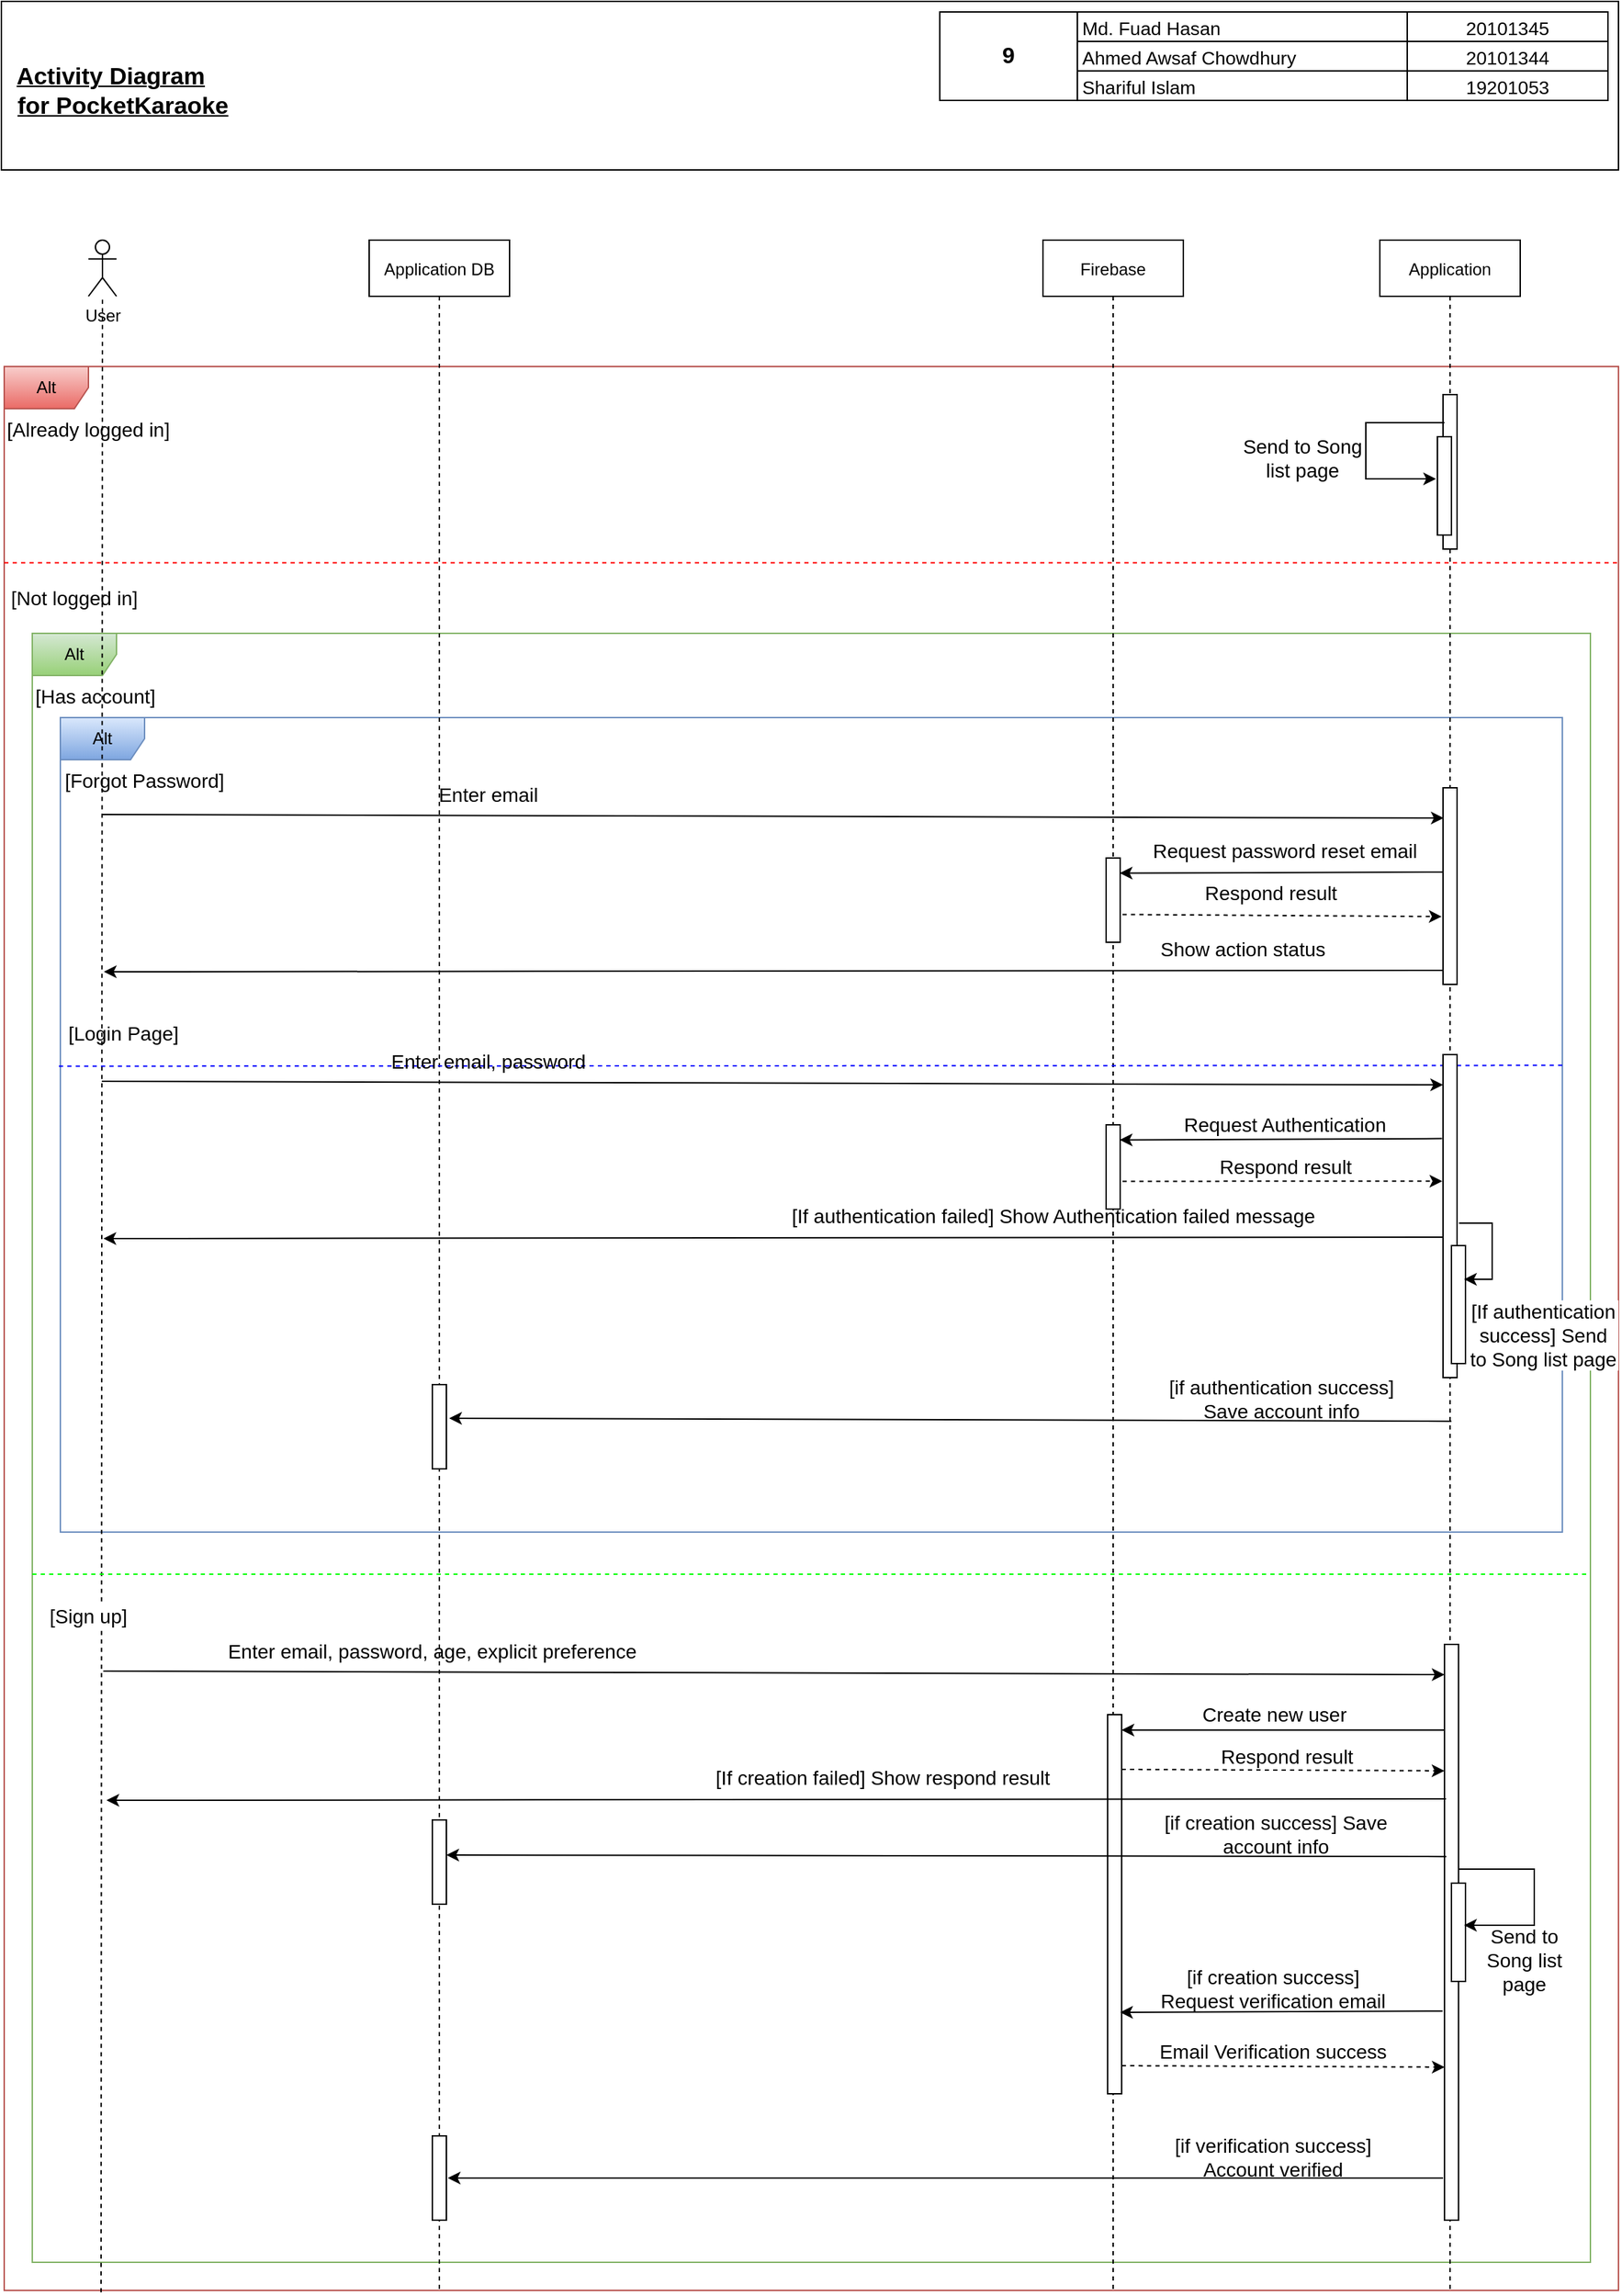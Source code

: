 <mxfile version="17.4.6" type="github" pages="4">
  <diagram id="kgpKYQtTHZ0yAKxKKP6v" name="Page-1">
    <mxGraphModel dx="2062" dy="1114" grid="1" gridSize="10" guides="1" tooltips="1" connect="1" arrows="1" fold="1" page="1" pageScale="1" pageWidth="1169" pageHeight="827" math="0" shadow="0">
      <root>
        <mxCell id="0" />
        <mxCell id="1" parent="0" />
        <mxCell id="oXZDFlRtzp5a2ljeOnX9-1" value="Alt" style="shape=umlFrame;whiteSpace=wrap;html=1;allowArrows=0;connectable=1;strokeColor=#b85450;fillColor=#f8cecc;gradientColor=#ea6b66;" parent="1" vertex="1">
          <mxGeometry x="10" y="270" width="1150" height="1370" as="geometry" />
        </mxCell>
        <mxCell id="pFUeYYtuB_Ah4BRSZO7Q-4" value="Alt" style="shape=umlFrame;whiteSpace=wrap;html=1;allowArrows=0;connectable=0;strokeColor=#82b366;fillColor=#d5e8d4;gradientColor=#97d077;" parent="1" vertex="1">
          <mxGeometry x="30" y="460" width="1110" height="1160" as="geometry" />
        </mxCell>
        <mxCell id="pFUeYYtuB_Ah4BRSZO7Q-10" value="Alt" style="shape=umlFrame;whiteSpace=wrap;html=1;allowArrows=0;connectable=1;strokeColor=#6c8ebf;fillColor=#dae8fc;gradientColor=#7ea6e0;" parent="1" vertex="1">
          <mxGeometry x="50" y="520" width="1070" height="580" as="geometry" />
        </mxCell>
        <mxCell id="3nuBFxr9cyL0pnOWT2aG-1" value="Application DB" style="shape=umlLifeline;perimeter=lifelinePerimeter;container=1;collapsible=0;recursiveResize=0;rounded=0;shadow=0;strokeWidth=1;movable=1;" parent="1" vertex="1">
          <mxGeometry x="270" y="180" width="100" height="1460" as="geometry" />
        </mxCell>
        <mxCell id="pFUeYYtuB_Ah4BRSZO7Q-70" value="" style="points=[];perimeter=orthogonalPerimeter;rounded=0;shadow=0;strokeWidth=1;" parent="3nuBFxr9cyL0pnOWT2aG-1" vertex="1">
          <mxGeometry x="45" y="1350" width="10" height="60" as="geometry" />
        </mxCell>
        <mxCell id="pFUeYYtuB_Ah4BRSZO7Q-73" value="" style="points=[];perimeter=orthogonalPerimeter;rounded=0;shadow=0;strokeWidth=1;" parent="3nuBFxr9cyL0pnOWT2aG-1" vertex="1">
          <mxGeometry x="45" y="1125" width="10" height="60" as="geometry" />
        </mxCell>
        <mxCell id="pFUeYYtuB_Ah4BRSZO7Q-87" value="" style="points=[];perimeter=orthogonalPerimeter;rounded=0;shadow=0;strokeWidth=1;" parent="3nuBFxr9cyL0pnOWT2aG-1" vertex="1">
          <mxGeometry x="45.0" y="815" width="10" height="60" as="geometry" />
        </mxCell>
        <mxCell id="G3XIafxmYG4LyeWUDXBA-14" value="Firebase" style="shape=umlLifeline;perimeter=lifelinePerimeter;container=1;collapsible=0;recursiveResize=0;rounded=0;shadow=0;strokeWidth=1;movable=1;" parent="1" vertex="1">
          <mxGeometry x="750" y="180" width="100" height="1460" as="geometry" />
        </mxCell>
        <mxCell id="pFUeYYtuB_Ah4BRSZO7Q-63" value="" style="endArrow=classic;html=1;rounded=0;dashed=1;" parent="G3XIafxmYG4LyeWUDXBA-14" edge="1">
          <mxGeometry width="50" height="50" relative="1" as="geometry">
            <mxPoint x="56.13" y="1300" as="sourcePoint" />
            <mxPoint x="286.13" y="1301" as="targetPoint" />
          </mxGeometry>
        </mxCell>
        <mxCell id="G3XIafxmYG4LyeWUDXBA-20" value="Application" style="shape=umlLifeline;perimeter=lifelinePerimeter;container=1;collapsible=0;recursiveResize=0;rounded=0;shadow=0;strokeWidth=1;movable=1;" parent="1" vertex="1">
          <mxGeometry x="990" y="180" width="100" height="1460" as="geometry" />
        </mxCell>
        <mxCell id="pFUeYYtuB_Ah4BRSZO7Q-77" value="" style="points=[];perimeter=orthogonalPerimeter;rounded=0;shadow=0;strokeWidth=1;" parent="G3XIafxmYG4LyeWUDXBA-20" vertex="1">
          <mxGeometry x="45" y="110" width="10" height="110" as="geometry" />
        </mxCell>
        <mxCell id="oXZDFlRtzp5a2ljeOnX9-7" value="" style="points=[];perimeter=orthogonalPerimeter;rounded=0;shadow=0;strokeWidth=1;" parent="G3XIafxmYG4LyeWUDXBA-20" vertex="1">
          <mxGeometry x="41" y="140" width="10" height="70" as="geometry" />
        </mxCell>
        <mxCell id="oXZDFlRtzp5a2ljeOnX9-9" value="" style="endArrow=classic;html=1;rounded=0;exitX=0.1;exitY=0.182;exitDx=0;exitDy=0;exitPerimeter=0;" parent="G3XIafxmYG4LyeWUDXBA-20" source="pFUeYYtuB_Ah4BRSZO7Q-77" edge="1">
          <mxGeometry width="50" height="50" relative="1" as="geometry">
            <mxPoint x="40" y="160" as="sourcePoint" />
            <mxPoint x="40" y="170" as="targetPoint" />
            <Array as="points">
              <mxPoint x="-10" y="130" />
              <mxPoint x="-10" y="170" />
            </Array>
          </mxGeometry>
        </mxCell>
        <mxCell id="pFUeYYtuB_Ah4BRSZO7Q-66" value="" style="endArrow=classic;html=1;rounded=0;ignoreEdge=0;exitX=-0.037;exitY=0.197;exitDx=0;exitDy=0;exitPerimeter=0;" parent="G3XIafxmYG4LyeWUDXBA-20" edge="1">
          <mxGeometry width="50" height="50" relative="1" as="geometry">
            <mxPoint x="45.0" y="1380.0" as="sourcePoint" />
            <mxPoint x="-664" y="1380" as="targetPoint" />
          </mxGeometry>
        </mxCell>
        <mxCell id="oXZDFlRtzp5a2ljeOnX9-10" value="Send to Song list page" style="text;html=1;strokeColor=none;fillColor=none;align=center;verticalAlign=middle;whiteSpace=wrap;rounded=0;fontSize=14;" parent="1" vertex="1">
          <mxGeometry x="890" y="320" width="90" height="30" as="geometry" />
        </mxCell>
        <mxCell id="pFUeYYtuB_Ah4BRSZO7Q-2" value="" style="endArrow=none;dashed=1;html=1;rounded=0;exitX=0;exitY=0.102;exitDx=0;exitDy=0;exitPerimeter=0;entryX=1;entryY=0.102;entryDx=0;entryDy=0;entryPerimeter=0;strokeColor=#FF0000;" parent="1" source="oXZDFlRtzp5a2ljeOnX9-1" target="oXZDFlRtzp5a2ljeOnX9-1" edge="1">
          <mxGeometry width="50" height="50" relative="1" as="geometry">
            <mxPoint x="80" y="510" as="sourcePoint" />
            <mxPoint x="1160" y="423" as="targetPoint" />
          </mxGeometry>
        </mxCell>
        <mxCell id="pFUeYYtuB_Ah4BRSZO7Q-3" value="[Not logged in]" style="text;html=1;strokeColor=none;fillColor=none;align=center;verticalAlign=middle;whiteSpace=wrap;rounded=0;fontSize=14;" parent="1" vertex="1">
          <mxGeometry x="10" y="420" width="100" height="30" as="geometry" />
        </mxCell>
        <mxCell id="pFUeYYtuB_Ah4BRSZO7Q-5" value="" style="group" parent="1" vertex="1" connectable="0">
          <mxGeometry x="70" y="180" width="20" height="40" as="geometry" />
        </mxCell>
        <mxCell id="pFUeYYtuB_Ah4BRSZO7Q-6" value="" style="group" parent="pFUeYYtuB_Ah4BRSZO7Q-5" vertex="1" connectable="0">
          <mxGeometry width="20" height="40" as="geometry" />
        </mxCell>
        <mxCell id="pFUeYYtuB_Ah4BRSZO7Q-7" value="" style="group" parent="pFUeYYtuB_Ah4BRSZO7Q-6" vertex="1" connectable="0">
          <mxGeometry width="20" height="40" as="geometry" />
        </mxCell>
        <mxCell id="G3XIafxmYG4LyeWUDXBA-1" value="User" style="shape=umlActor;verticalLabelPosition=bottom;verticalAlign=top;html=1;outlineConnect=0;movable=1;" parent="pFUeYYtuB_Ah4BRSZO7Q-7" vertex="1">
          <mxGeometry width="20" height="40" as="geometry" />
        </mxCell>
        <mxCell id="G3XIafxmYG4LyeWUDXBA-11" value="" style="endArrow=none;html=1;rounded=0;dashed=1;movable=1;exitX=0.06;exitY=1.001;exitDx=0;exitDy=0;exitPerimeter=0;" parent="pFUeYYtuB_Ah4BRSZO7Q-7" source="oXZDFlRtzp5a2ljeOnX9-1" target="G3XIafxmYG4LyeWUDXBA-1" edge="1">
          <mxGeometry width="50" height="50" relative="1" as="geometry">
            <mxPoint x="143.333" y="1720" as="sourcePoint" />
            <mxPoint x="143.333" y="269.2" as="targetPoint" />
            <Array as="points" />
          </mxGeometry>
        </mxCell>
        <mxCell id="oXZDFlRtzp5a2ljeOnX9-8" value="[Already logged in]" style="text;html=1;strokeColor=none;fillColor=none;align=center;verticalAlign=middle;whiteSpace=wrap;rounded=0;fontSize=14;" parent="1" vertex="1">
          <mxGeometry x="10" y="300" width="120" height="30" as="geometry" />
        </mxCell>
        <mxCell id="pFUeYYtuB_Ah4BRSZO7Q-8" value="[Has account]" style="text;html=1;strokeColor=none;fillColor=none;align=center;verticalAlign=middle;whiteSpace=wrap;rounded=0;fontSize=14;" parent="1" vertex="1">
          <mxGeometry x="30" y="490" width="90" height="30" as="geometry" />
        </mxCell>
        <mxCell id="pFUeYYtuB_Ah4BRSZO7Q-12" value="[Forgot Password]" style="text;html=1;strokeColor=none;fillColor=none;align=center;verticalAlign=middle;whiteSpace=wrap;rounded=0;fontSize=14;" parent="1" vertex="1">
          <mxGeometry x="50" y="550" width="120" height="30" as="geometry" />
        </mxCell>
        <mxCell id="pFUeYYtuB_Ah4BRSZO7Q-13" value="" style="points=[];perimeter=orthogonalPerimeter;rounded=0;shadow=0;strokeWidth=1;" parent="1" vertex="1">
          <mxGeometry x="1035" y="570" width="10" height="140" as="geometry" />
        </mxCell>
        <mxCell id="pFUeYYtuB_Ah4BRSZO7Q-14" value="" style="endArrow=classic;html=1;rounded=0;entryX=0.043;entryY=0.154;entryDx=0;entryDy=0;entryPerimeter=0;" parent="1" target="pFUeYYtuB_Ah4BRSZO7Q-13" edge="1">
          <mxGeometry width="50" height="50" relative="1" as="geometry">
            <mxPoint x="80" y="589" as="sourcePoint" />
            <mxPoint x="1030" y="590" as="targetPoint" />
          </mxGeometry>
        </mxCell>
        <mxCell id="pFUeYYtuB_Ah4BRSZO7Q-15" value="Enter email" style="text;html=1;strokeColor=none;fillColor=none;align=center;verticalAlign=middle;whiteSpace=wrap;rounded=0;fontSize=14;" parent="1" vertex="1">
          <mxGeometry x="270" y="560" width="170" height="30" as="geometry" />
        </mxCell>
        <mxCell id="pFUeYYtuB_Ah4BRSZO7Q-16" value="" style="points=[];perimeter=orthogonalPerimeter;rounded=0;shadow=0;strokeWidth=1;" parent="1" vertex="1">
          <mxGeometry x="795" y="620" width="10" height="60" as="geometry" />
        </mxCell>
        <mxCell id="pFUeYYtuB_Ah4BRSZO7Q-17" value="" style="endArrow=classic;html=1;rounded=0;entryX=0.971;entryY=0.179;entryDx=0;entryDy=0;entryPerimeter=0;exitX=1;exitY=1;exitDx=0;exitDy=0;" parent="1" source="pFUeYYtuB_Ah4BRSZO7Q-18" target="pFUeYYtuB_Ah4BRSZO7Q-16" edge="1">
          <mxGeometry width="50" height="50" relative="1" as="geometry">
            <mxPoint x="90" y="599" as="sourcePoint" />
            <mxPoint x="1045.43" y="600.02" as="targetPoint" />
          </mxGeometry>
        </mxCell>
        <mxCell id="pFUeYYtuB_Ah4BRSZO7Q-18" value="Request password reset email" style="text;html=1;strokeColor=none;fillColor=none;align=center;verticalAlign=middle;whiteSpace=wrap;rounded=0;fontSize=14;" parent="1" vertex="1">
          <mxGeometry x="810" y="600" width="225" height="30" as="geometry" />
        </mxCell>
        <mxCell id="pFUeYYtuB_Ah4BRSZO7Q-20" value="" style="endArrow=classic;html=1;rounded=0;entryX=-0.1;entryY=0.655;entryDx=0;entryDy=0;entryPerimeter=0;exitX=1.167;exitY=0.67;exitDx=0;exitDy=0;exitPerimeter=0;dashed=1;" parent="1" source="pFUeYYtuB_Ah4BRSZO7Q-16" target="pFUeYYtuB_Ah4BRSZO7Q-13" edge="1">
          <mxGeometry width="50" height="50" relative="1" as="geometry">
            <mxPoint x="90.0" y="599" as="sourcePoint" />
            <mxPoint x="1045.43" y="600.02" as="targetPoint" />
          </mxGeometry>
        </mxCell>
        <mxCell id="pFUeYYtuB_Ah4BRSZO7Q-21" value="Respond result" style="text;html=1;strokeColor=none;fillColor=none;align=center;verticalAlign=middle;whiteSpace=wrap;rounded=0;fontSize=14;" parent="1" vertex="1">
          <mxGeometry x="810" y="630" width="205" height="30" as="geometry" />
        </mxCell>
        <mxCell id="pFUeYYtuB_Ah4BRSZO7Q-22" value="" style="endArrow=none;dashed=1;html=1;rounded=0;exitX=-0.001;exitY=0.428;exitDx=0;exitDy=0;exitPerimeter=0;strokeColor=#0000FF;entryX=1.001;entryY=0.427;entryDx=0;entryDy=0;entryPerimeter=0;" parent="1" source="pFUeYYtuB_Ah4BRSZO7Q-10" target="pFUeYYtuB_Ah4BRSZO7Q-10" edge="1">
          <mxGeometry width="50" height="50" relative="1" as="geometry">
            <mxPoint x="50" y="660" as="sourcePoint" />
            <mxPoint x="1120" y="720" as="targetPoint" />
          </mxGeometry>
        </mxCell>
        <mxCell id="pFUeYYtuB_Ah4BRSZO7Q-23" value="" style="endArrow=classic;html=1;rounded=0;exitX=1;exitY=1;exitDx=0;exitDy=0;" parent="1" edge="1">
          <mxGeometry width="50" height="50" relative="1" as="geometry">
            <mxPoint x="1035.29" y="700" as="sourcePoint" />
            <mxPoint x="81" y="701" as="targetPoint" />
          </mxGeometry>
        </mxCell>
        <mxCell id="pFUeYYtuB_Ah4BRSZO7Q-24" value="Show action status" style="text;html=1;strokeColor=none;fillColor=none;align=center;verticalAlign=middle;whiteSpace=wrap;rounded=0;fontSize=14;" parent="1" vertex="1">
          <mxGeometry x="810" y="670" width="165" height="30" as="geometry" />
        </mxCell>
        <mxCell id="pFUeYYtuB_Ah4BRSZO7Q-25" value="[Login Page]" style="text;html=1;strokeColor=none;fillColor=none;align=center;verticalAlign=middle;whiteSpace=wrap;rounded=0;fontSize=14;" parent="1" vertex="1">
          <mxGeometry x="50" y="730" width="90" height="30" as="geometry" />
        </mxCell>
        <mxCell id="pFUeYYtuB_Ah4BRSZO7Q-26" value="" style="endArrow=classic;html=1;rounded=0;entryX=0.043;entryY=0.154;entryDx=0;entryDy=0;entryPerimeter=0;" parent="1" edge="1">
          <mxGeometry width="50" height="50" relative="1" as="geometry">
            <mxPoint x="79.57" y="779" as="sourcePoint" />
            <mxPoint x="1035" y="781.56" as="targetPoint" />
          </mxGeometry>
        </mxCell>
        <mxCell id="pFUeYYtuB_Ah4BRSZO7Q-27" value="Enter email, password" style="text;html=1;strokeColor=none;fillColor=none;align=center;verticalAlign=middle;whiteSpace=wrap;rounded=0;fontSize=14;" parent="1" vertex="1">
          <mxGeometry x="269.57" y="750" width="170" height="30" as="geometry" />
        </mxCell>
        <mxCell id="pFUeYYtuB_Ah4BRSZO7Q-29" value="" style="points=[];perimeter=orthogonalPerimeter;rounded=0;shadow=0;strokeWidth=1;" parent="1" vertex="1">
          <mxGeometry x="1035" y="760" width="10" height="230" as="geometry" />
        </mxCell>
        <mxCell id="pFUeYYtuB_Ah4BRSZO7Q-30" value="" style="points=[];perimeter=orthogonalPerimeter;rounded=0;shadow=0;strokeWidth=1;" parent="1" vertex="1">
          <mxGeometry x="795" y="810" width="10" height="60" as="geometry" />
        </mxCell>
        <mxCell id="pFUeYYtuB_Ah4BRSZO7Q-31" value="" style="endArrow=classic;html=1;rounded=0;entryX=0.971;entryY=0.179;entryDx=0;entryDy=0;entryPerimeter=0;exitX=-0.071;exitY=0.26;exitDx=0;exitDy=0;exitPerimeter=0;" parent="1" source="pFUeYYtuB_Ah4BRSZO7Q-29" target="pFUeYYtuB_Ah4BRSZO7Q-30" edge="1">
          <mxGeometry width="50" height="50" relative="1" as="geometry">
            <mxPoint x="90" y="789" as="sourcePoint" />
            <mxPoint x="1045.43" y="790.02" as="targetPoint" />
          </mxGeometry>
        </mxCell>
        <mxCell id="pFUeYYtuB_Ah4BRSZO7Q-32" value="Request Authentication" style="text;html=1;strokeColor=none;fillColor=none;align=center;verticalAlign=middle;whiteSpace=wrap;rounded=0;fontSize=14;" parent="1" vertex="1">
          <mxGeometry x="810" y="800" width="225" height="20" as="geometry" />
        </mxCell>
        <mxCell id="pFUeYYtuB_Ah4BRSZO7Q-33" value="" style="endArrow=classic;html=1;rounded=0;entryX=-0.055;entryY=0.392;entryDx=0;entryDy=0;entryPerimeter=0;exitX=1.167;exitY=0.67;exitDx=0;exitDy=0;exitPerimeter=0;dashed=1;" parent="1" source="pFUeYYtuB_Ah4BRSZO7Q-30" target="pFUeYYtuB_Ah4BRSZO7Q-29" edge="1">
          <mxGeometry width="50" height="50" relative="1" as="geometry">
            <mxPoint x="90.0" y="789" as="sourcePoint" />
            <mxPoint x="1045.43" y="790.02" as="targetPoint" />
          </mxGeometry>
        </mxCell>
        <mxCell id="pFUeYYtuB_Ah4BRSZO7Q-34" value="Respond result" style="text;html=1;strokeColor=none;fillColor=none;align=center;verticalAlign=middle;whiteSpace=wrap;rounded=0;fontSize=14;" parent="1" vertex="1">
          <mxGeometry x="872.5" y="830" width="100" height="20" as="geometry" />
        </mxCell>
        <mxCell id="pFUeYYtuB_Ah4BRSZO7Q-35" value="[If authentication failed] Show Authentication failed message" style="text;html=1;strokeColor=none;fillColor=none;align=center;verticalAlign=middle;whiteSpace=wrap;rounded=0;fontSize=14;" parent="1" vertex="1">
          <mxGeometry x="540" y="860" width="435" height="30" as="geometry" />
        </mxCell>
        <mxCell id="pFUeYYtuB_Ah4BRSZO7Q-36" value="" style="endArrow=classic;html=1;rounded=0;exitX=1;exitY=1;exitDx=0;exitDy=0;" parent="1" edge="1">
          <mxGeometry width="50" height="50" relative="1" as="geometry">
            <mxPoint x="1035" y="890" as="sourcePoint" />
            <mxPoint x="80.71" y="891" as="targetPoint" />
          </mxGeometry>
        </mxCell>
        <mxCell id="pFUeYYtuB_Ah4BRSZO7Q-37" value="" style="points=[];perimeter=orthogonalPerimeter;rounded=0;shadow=0;strokeWidth=1;" parent="1" vertex="1">
          <mxGeometry x="1041" y="896" width="10" height="84" as="geometry" />
        </mxCell>
        <mxCell id="pFUeYYtuB_Ah4BRSZO7Q-38" value="" style="endArrow=classic;html=1;rounded=0;exitX=1.133;exitY=0.522;exitDx=0;exitDy=0;exitPerimeter=0;" parent="1" source="pFUeYYtuB_Ah4BRSZO7Q-29" edge="1">
          <mxGeometry width="50" height="50" relative="1" as="geometry">
            <mxPoint x="1037.29" y="950" as="sourcePoint" />
            <mxPoint x="1050" y="920" as="targetPoint" />
            <Array as="points">
              <mxPoint x="1070" y="880" />
              <mxPoint x="1070" y="920" />
            </Array>
          </mxGeometry>
        </mxCell>
        <mxCell id="pFUeYYtuB_Ah4BRSZO7Q-39" value="[If authentication success] Send to Song list page" style="text;html=1;strokeColor=none;fillColor=default;align=center;verticalAlign=middle;whiteSpace=wrap;rounded=0;fontSize=14;" parent="1" vertex="1">
          <mxGeometry x="1053" y="935" width="107" height="50" as="geometry" />
        </mxCell>
        <mxCell id="pFUeYYtuB_Ah4BRSZO7Q-41" value="" style="endArrow=none;dashed=1;html=1;rounded=0;strokeColor=#00FF00;" parent="1" edge="1">
          <mxGeometry width="50" height="50" relative="1" as="geometry">
            <mxPoint x="30" y="1130" as="sourcePoint" />
            <mxPoint x="1140" y="1130" as="targetPoint" />
          </mxGeometry>
        </mxCell>
        <mxCell id="pFUeYYtuB_Ah4BRSZO7Q-42" value="[Sign up]" style="text;html=1;strokeColor=none;fillColor=default;align=center;verticalAlign=middle;whiteSpace=wrap;rounded=0;fontSize=14;" parent="1" vertex="1">
          <mxGeometry x="40" y="1150" width="60" height="20" as="geometry" />
        </mxCell>
        <mxCell id="pFUeYYtuB_Ah4BRSZO7Q-45" value="" style="endArrow=classic;html=1;rounded=0;entryX=0.043;entryY=0.154;entryDx=0;entryDy=0;entryPerimeter=0;" parent="1" edge="1">
          <mxGeometry width="50" height="50" relative="1" as="geometry">
            <mxPoint x="80.64" y="1199" as="sourcePoint" />
            <mxPoint x="1036.07" y="1201.56" as="targetPoint" />
          </mxGeometry>
        </mxCell>
        <mxCell id="pFUeYYtuB_Ah4BRSZO7Q-46" value="Enter email, password, age, explicit preference" style="text;html=1;strokeColor=none;fillColor=none;align=center;verticalAlign=middle;whiteSpace=wrap;rounded=0;fontSize=14;" parent="1" vertex="1">
          <mxGeometry x="160" y="1170" width="310" height="30" as="geometry" />
        </mxCell>
        <mxCell id="pFUeYYtuB_Ah4BRSZO7Q-47" value="" style="points=[];perimeter=orthogonalPerimeter;rounded=0;shadow=0;strokeWidth=1;" parent="1" vertex="1">
          <mxGeometry x="1036.07" y="1180" width="10" height="410" as="geometry" />
        </mxCell>
        <mxCell id="pFUeYYtuB_Ah4BRSZO7Q-48" value="" style="points=[];perimeter=orthogonalPerimeter;rounded=0;shadow=0;strokeWidth=1;" parent="1" vertex="1">
          <mxGeometry x="796.07" y="1230" width="10" height="270" as="geometry" />
        </mxCell>
        <mxCell id="pFUeYYtuB_Ah4BRSZO7Q-49" value="" style="endArrow=classic;html=1;rounded=0;ignoreEdge=0;" parent="1" edge="1">
          <mxGeometry width="50" height="50" relative="1" as="geometry">
            <mxPoint x="1036" y="1241" as="sourcePoint" />
            <mxPoint x="806" y="1241" as="targetPoint" />
          </mxGeometry>
        </mxCell>
        <mxCell id="pFUeYYtuB_Ah4BRSZO7Q-50" value="Create new user" style="text;html=1;strokeColor=none;fillColor=none;align=center;verticalAlign=middle;whiteSpace=wrap;rounded=0;fontSize=14;" parent="1" vertex="1">
          <mxGeometry x="830" y="1220" width="170" height="20" as="geometry" />
        </mxCell>
        <mxCell id="pFUeYYtuB_Ah4BRSZO7Q-51" value="" style="endArrow=classic;html=1;rounded=0;dashed=1;" parent="1" edge="1">
          <mxGeometry width="50" height="50" relative="1" as="geometry">
            <mxPoint x="806" y="1269" as="sourcePoint" />
            <mxPoint x="1036" y="1270" as="targetPoint" />
          </mxGeometry>
        </mxCell>
        <mxCell id="pFUeYYtuB_Ah4BRSZO7Q-52" value="Respond result" style="text;html=1;strokeColor=none;fillColor=none;align=center;verticalAlign=middle;whiteSpace=wrap;rounded=0;fontSize=14;" parent="1" vertex="1">
          <mxGeometry x="873.57" y="1250" width="100" height="20" as="geometry" />
        </mxCell>
        <mxCell id="pFUeYYtuB_Ah4BRSZO7Q-53" value="[If creation failed] Show respond result" style="text;html=1;strokeColor=none;fillColor=none;align=center;verticalAlign=middle;whiteSpace=wrap;rounded=0;fontSize=14;" parent="1" vertex="1">
          <mxGeometry x="501.07" y="1260" width="270.43" height="30" as="geometry" />
        </mxCell>
        <mxCell id="pFUeYYtuB_Ah4BRSZO7Q-54" value="" style="endArrow=classic;html=1;rounded=0;exitX=1;exitY=1;exitDx=0;exitDy=0;" parent="1" edge="1">
          <mxGeometry width="50" height="50" relative="1" as="geometry">
            <mxPoint x="1037.14" y="1290" as="sourcePoint" />
            <mxPoint x="82.85" y="1291" as="targetPoint" />
          </mxGeometry>
        </mxCell>
        <mxCell id="pFUeYYtuB_Ah4BRSZO7Q-58" value="" style="endArrow=classic;html=1;rounded=0;ignoreEdge=0;exitX=-0.037;exitY=0.197;exitDx=0;exitDy=0;exitPerimeter=0;" parent="1" edge="1">
          <mxGeometry width="50" height="50" relative="1" as="geometry">
            <mxPoint x="1034.7" y="1441.07" as="sourcePoint" />
            <mxPoint x="805" y="1442" as="targetPoint" />
          </mxGeometry>
        </mxCell>
        <mxCell id="pFUeYYtuB_Ah4BRSZO7Q-59" value="[if creation success] Request verification email" style="text;html=1;strokeColor=none;fillColor=none;align=center;verticalAlign=middle;whiteSpace=wrap;rounded=0;fontSize=14;" parent="1" vertex="1">
          <mxGeometry x="823.63" y="1410" width="180.37" height="30" as="geometry" />
        </mxCell>
        <mxCell id="pFUeYYtuB_Ah4BRSZO7Q-65" value="Email Verification success" style="text;html=1;strokeColor=none;fillColor=none;align=center;verticalAlign=middle;whiteSpace=wrap;rounded=0;fontSize=14;" parent="1" vertex="1">
          <mxGeometry x="828.63" y="1460" width="170" height="20" as="geometry" />
        </mxCell>
        <mxCell id="pFUeYYtuB_Ah4BRSZO7Q-67" value="[if verification success] Account verified" style="text;html=1;strokeColor=none;fillColor=none;align=center;verticalAlign=middle;whiteSpace=wrap;rounded=0;fontSize=14;" parent="1" vertex="1">
          <mxGeometry x="823.63" y="1530" width="180.37" height="30" as="geometry" />
        </mxCell>
        <mxCell id="pFUeYYtuB_Ah4BRSZO7Q-71" value="" style="endArrow=classic;html=1;rounded=0;ignoreEdge=0;exitX=-0.037;exitY=0.197;exitDx=0;exitDy=0;exitPerimeter=0;" parent="1" edge="1">
          <mxGeometry width="50" height="50" relative="1" as="geometry">
            <mxPoint x="1037.35" y="1331.07" as="sourcePoint" />
            <mxPoint x="325" y="1330" as="targetPoint" />
          </mxGeometry>
        </mxCell>
        <mxCell id="pFUeYYtuB_Ah4BRSZO7Q-72" value="[if creation success] Save account info" style="text;html=1;strokeColor=none;fillColor=none;align=center;verticalAlign=middle;whiteSpace=wrap;rounded=0;fontSize=14;" parent="1" vertex="1">
          <mxGeometry x="826.28" y="1300" width="180.37" height="30" as="geometry" />
        </mxCell>
        <mxCell id="pFUeYYtuB_Ah4BRSZO7Q-84" value="" style="points=[];perimeter=orthogonalPerimeter;rounded=0;shadow=0;strokeWidth=1;" parent="1" vertex="1">
          <mxGeometry x="1041" y="1350" width="10" height="70" as="geometry" />
        </mxCell>
        <mxCell id="pFUeYYtuB_Ah4BRSZO7Q-85" value="" style="endArrow=classic;html=1;rounded=0;exitX=0.1;exitY=0.182;exitDx=0;exitDy=0;exitPerimeter=0;" parent="1" edge="1">
          <mxGeometry width="50" height="50" relative="1" as="geometry">
            <mxPoint x="1046" y="1340.02" as="sourcePoint" />
            <mxPoint x="1050" y="1380" as="targetPoint" />
            <Array as="points">
              <mxPoint x="1100" y="1340" />
              <mxPoint x="1100" y="1380" />
            </Array>
          </mxGeometry>
        </mxCell>
        <mxCell id="pFUeYYtuB_Ah4BRSZO7Q-86" value="Send to Song list page" style="text;html=1;strokeColor=none;fillColor=none;align=center;verticalAlign=middle;whiteSpace=wrap;rounded=0;fontSize=14;" parent="1" vertex="1">
          <mxGeometry x="1053" y="1390" width="80" height="30" as="geometry" />
        </mxCell>
        <mxCell id="pFUeYYtuB_Ah4BRSZO7Q-88" value="" style="endArrow=classic;html=1;rounded=0;ignoreEdge=0;exitX=-0.037;exitY=0.197;exitDx=0;exitDy=0;exitPerimeter=0;" parent="1" edge="1">
          <mxGeometry width="50" height="50" relative="1" as="geometry">
            <mxPoint x="1041.0" y="1021.07" as="sourcePoint" />
            <mxPoint x="327" y="1019" as="targetPoint" />
          </mxGeometry>
        </mxCell>
        <mxCell id="pFUeYYtuB_Ah4BRSZO7Q-89" value="[if authentication success] Save account info" style="text;html=1;strokeColor=none;fillColor=none;align=center;verticalAlign=middle;whiteSpace=wrap;rounded=0;fontSize=14;" parent="1" vertex="1">
          <mxGeometry x="829.93" y="990" width="180.37" height="30" as="geometry" />
        </mxCell>
        <mxCell id="pFUeYYtuB_Ah4BRSZO7Q-91" value="&lt;div align=&quot;left&quot;&gt;&lt;u&gt;&lt;b&gt;&lt;font style=&quot;font-size: 17px&quot;&gt;&lt;br&gt;&lt;/font&gt;&lt;/b&gt;&lt;/u&gt;&lt;/div&gt;&lt;div align=&quot;left&quot;&gt;&lt;u&gt;&lt;b&gt;&lt;font style=&quot;font-size: 17px&quot;&gt;&lt;br&gt;&lt;/font&gt;&lt;/b&gt;&lt;/u&gt;&lt;/div&gt;&lt;div align=&quot;left&quot;&gt;&lt;u&gt;&lt;b&gt;&lt;font style=&quot;font-size: 17px&quot;&gt;&lt;/font&gt;&lt;/b&gt;&lt;/u&gt;&lt;b&gt;&lt;font style=&quot;font-size: 17px&quot;&gt;&lt;span style=&quot;white-space: pre&quot;&gt;&lt;span style=&quot;white-space: pre&quot;&gt; &lt;/span&gt; &lt;/span&gt;&lt;/font&gt;&lt;/b&gt;&lt;u&gt;&lt;b&gt;&lt;font style=&quot;font-size: 17px&quot;&gt;Activity Diagram&lt;/font&gt;&lt;/b&gt;&lt;/u&gt;&lt;/div&gt;&lt;div align=&quot;left&quot;&gt;&lt;u&gt;&lt;b&gt;&lt;font style=&quot;font-size: 17px&quot;&gt;&lt;/font&gt;&lt;/b&gt;&lt;/u&gt;&lt;b&gt;&lt;font style=&quot;font-size: 17px&quot;&gt;&lt;span style=&quot;white-space: pre&quot;&gt;&lt;span style=&quot;white-space: pre&quot;&gt; &lt;/span&gt; &lt;/span&gt;&lt;/font&gt;&lt;/b&gt;&lt;u&gt;&lt;b&gt;&lt;font style=&quot;font-size: 17px&quot;&gt;for PocketKaraoke&lt;/font&gt;&lt;/b&gt;&lt;/u&gt;&lt;/div&gt;&lt;div align=&quot;left&quot;&gt;&lt;br&gt;&lt;/div&gt;&lt;div align=&quot;left&quot;&gt;&lt;br&gt;&lt;/div&gt;&lt;div align=&quot;left&quot;&gt;&lt;br&gt;&lt;/div&gt;" style="rounded=0;whiteSpace=wrap;html=1;fontSize=9;fillColor=none;align=left;" parent="1" vertex="1">
          <mxGeometry x="8" y="10" width="1152" height="120" as="geometry" />
        </mxCell>
        <mxCell id="pFUeYYtuB_Ah4BRSZO7Q-92" value="&lt;table dir=&quot;ltr&quot; style=&quot;table-layout: fixed ; font-size: 10pt ; font-family: &amp;quot;arial&amp;quot; ; width: 0px ; border-collapse: collapse ; border: none&quot; cellspacing=&quot;0&quot; cellpadding=&quot;0&quot; border=&quot;1&quot;&gt;&lt;colgroup&gt;&lt;col width=&quot;98&quot;&gt;&lt;col width=&quot;235&quot;&gt;&lt;col width=&quot;143&quot;&gt;&lt;/colgroup&gt;&lt;tbody&gt;&lt;tr style=&quot;height: 21px&quot;&gt;&lt;td style=&quot;border-color: rgb(0, 0, 0); border-style: solid; border-width: 1px; overflow: hidden; padding: 0px 3px; vertical-align: middle; font-size: 12pt; font-weight: bold; overflow-wrap: break-word; text-align: center;&quot; rowspan=&quot;3&quot; colspan=&quot;1&quot;&gt;&lt;span&gt;&lt;div style=&quot;max-height: 63px&quot;&gt;9&lt;/div&gt;&lt;/span&gt;&lt;/td&gt;&lt;td style=&quot;border-top: 1px solid rgb(0, 0, 0); border-right: 1px solid rgb(0, 0, 0); border-bottom: 1px solid rgb(0, 0, 0); overflow: hidden; padding: 0px 3px; vertical-align: bottom; overflow-wrap: break-word;&quot;&gt;Md. Fuad Hasan&lt;/td&gt;&lt;td style=&quot;border-top: 1px solid rgb(0, 0, 0); border-right: 1px solid rgb(0, 0, 0); border-bottom: 1px solid rgb(0, 0, 0); overflow: hidden; padding: 0px 3px; vertical-align: bottom; overflow-wrap: break-word; text-align: center;&quot;&gt;20101345&lt;/td&gt;&lt;/tr&gt;&lt;tr style=&quot;height: 21px&quot;&gt;&lt;td style=&quot;border-right: 1px solid rgb(0, 0, 0); border-bottom: 1px solid rgb(0, 0, 0); overflow: hidden; padding: 0px 3px; vertical-align: bottom; overflow-wrap: break-word;&quot;&gt;Ahmed Awsaf Chowdhury&lt;/td&gt;&lt;td style=&quot;border-right: 1px solid rgb(0, 0, 0); border-bottom: 1px solid rgb(0, 0, 0); overflow: hidden; padding: 0px 3px; vertical-align: bottom; overflow-wrap: break-word; text-align: center;&quot;&gt;20101344&lt;/td&gt;&lt;/tr&gt;&lt;tr style=&quot;height: 21px&quot;&gt;&lt;td style=&quot;border-right: 1px solid rgb(0, 0, 0); border-bottom: 1px solid rgb(0, 0, 0); overflow: hidden; padding: 0px 3px; vertical-align: bottom; overflow-wrap: break-word;&quot;&gt;Shariful Islam&lt;/td&gt;&lt;td style=&quot;border-right: 1px solid rgb(0, 0, 0); border-bottom: 1px solid rgb(0, 0, 0); overflow: hidden; padding: 0px 3px; vertical-align: bottom; overflow-wrap: break-word; text-align: center;&quot;&gt;19201053&lt;/td&gt;&lt;/tr&gt;&lt;/tbody&gt;&lt;/table&gt;" style="text;whiteSpace=wrap;html=1;" parent="1" vertex="1">
          <mxGeometry x="673.57" y="10" width="476.43" height="80" as="geometry" />
        </mxCell>
      </root>
    </mxGraphModel>
  </diagram>
  <diagram id="PWyHqqBmcbXUWZ8C0fg0" name="Page-2">
    <mxGraphModel dx="2062" dy="1114" grid="1" gridSize="10" guides="1" tooltips="1" connect="1" arrows="1" fold="1" page="1" pageScale="1" pageWidth="1169" pageHeight="827" math="0" shadow="0">
      <root>
        <mxCell id="0" />
        <mxCell id="1" parent="0" />
        <mxCell id="sy4gXPcOc8OKl5xRbrOP-1" value="Opt" style="shape=umlFrame;whiteSpace=wrap;html=1;allowArrows=0;connectable=1;strokeColor=#b85450;fillColor=#f8cecc;gradientColor=#ea6b66;" parent="1" vertex="1">
          <mxGeometry x="10" y="120" width="1150" height="170" as="geometry" />
        </mxCell>
        <mxCell id="rrog0PtepyIEZRpkF-5R-1" value="Opt" style="shape=umlFrame;whiteSpace=wrap;html=1;allowArrows=0;connectable=1;strokeColor=#b85450;fillColor=#f8cecc;gradientColor=#ea6b66;" vertex="1" parent="1">
          <mxGeometry x="10" y="298" width="1150" height="1042" as="geometry" />
        </mxCell>
        <mxCell id="UrVC5xa7nz_4EfG0V2P6-1" value="Alternative" style="shape=umlFrame;whiteSpace=wrap;html=1;allowArrows=0;connectable=0;strokeColor=#82b366;fillColor=#d5e8d4;gradientColor=#97d077;" parent="1" vertex="1">
          <mxGeometry x="30" y="356" width="1110" height="970" as="geometry" />
        </mxCell>
        <mxCell id="sy4gXPcOc8OKl5xRbrOP-4" value="Application DB" style="shape=umlLifeline;perimeter=lifelinePerimeter;container=1;collapsible=0;recursiveResize=0;rounded=0;shadow=0;strokeWidth=1;movable=1;" parent="1" vertex="1">
          <mxGeometry x="310" y="30" width="100" height="1460" as="geometry" />
        </mxCell>
        <mxCell id="sy4gXPcOc8OKl5xRbrOP-9" value="Google Pay" style="shape=umlLifeline;perimeter=lifelinePerimeter;container=1;collapsible=0;recursiveResize=0;rounded=0;shadow=0;strokeWidth=1;movable=1;" parent="1" vertex="1">
          <mxGeometry x="670" y="30" width="100" height="1460" as="geometry" />
        </mxCell>
        <mxCell id="sy4gXPcOc8OKl5xRbrOP-11" value="Application" style="shape=umlLifeline;perimeter=lifelinePerimeter;container=1;collapsible=0;recursiveResize=0;rounded=0;shadow=0;strokeWidth=1;movable=1;" parent="1" vertex="1">
          <mxGeometry x="990" y="30" width="100" height="1460" as="geometry" />
        </mxCell>
        <mxCell id="sy4gXPcOc8OKl5xRbrOP-18" value="[Settings]" style="text;html=1;strokeColor=none;fillColor=none;align=center;verticalAlign=middle;whiteSpace=wrap;rounded=0;fontSize=14;" parent="1" vertex="1">
          <mxGeometry x="9" y="330" width="70" height="30" as="geometry" />
        </mxCell>
        <mxCell id="sy4gXPcOc8OKl5xRbrOP-19" value="" style="group" parent="1" vertex="1" connectable="0">
          <mxGeometry x="70" y="30" width="20" height="40" as="geometry" />
        </mxCell>
        <mxCell id="sy4gXPcOc8OKl5xRbrOP-24" value="[Filter List]" style="text;html=1;strokeColor=none;fillColor=none;align=center;verticalAlign=middle;whiteSpace=wrap;rounded=0;fontSize=14;" parent="1" vertex="1">
          <mxGeometry x="10" y="150" width="70" height="30" as="geometry" />
        </mxCell>
        <mxCell id="sy4gXPcOc8OKl5xRbrOP-22" value="User" style="shape=umlActor;verticalLabelPosition=bottom;verticalAlign=top;html=1;outlineConnect=0;movable=1;" parent="1" vertex="1">
          <mxGeometry x="110" y="30" width="20" height="40" as="geometry" />
        </mxCell>
        <mxCell id="sy4gXPcOc8OKl5xRbrOP-23" value="" style="endArrow=none;html=1;rounded=0;dashed=1;movable=1;exitX=0.06;exitY=1.001;exitDx=0;exitDy=0;exitPerimeter=0;" parent="1" target="sy4gXPcOc8OKl5xRbrOP-22" edge="1">
          <mxGeometry width="50" height="50" relative="1" as="geometry">
            <mxPoint x="119" y="1491.37" as="sourcePoint" />
            <mxPoint x="253.333" y="299.2" as="targetPoint" />
            <Array as="points" />
          </mxGeometry>
        </mxCell>
        <mxCell id="lqV5kVnUxiKjpu2pH_zn-1" value="" style="points=[];perimeter=orthogonalPerimeter;rounded=0;shadow=0;strokeWidth=1;" parent="1" vertex="1">
          <mxGeometry x="1035" y="140" width="10" height="150" as="geometry" />
        </mxCell>
        <mxCell id="lqV5kVnUxiKjpu2pH_zn-4" value="sort selection" style="text;html=1;strokeColor=none;fillColor=none;align=center;verticalAlign=middle;whiteSpace=wrap;rounded=0;fontSize=14;" parent="1" vertex="1">
          <mxGeometry x="220" y="140" width="110" height="20" as="geometry" />
        </mxCell>
        <mxCell id="hVCU7ZESJLOJkCWcAnBM-1" value="" style="endArrow=classic;html=1;rounded=0;" parent="1" edge="1">
          <mxGeometry width="50" height="50" relative="1" as="geometry">
            <mxPoint x="120.0" y="168" as="sourcePoint" />
            <mxPoint x="1034" y="168" as="targetPoint" />
          </mxGeometry>
        </mxCell>
        <mxCell id="jrQRZruITkZVL49oGq8_-1" value="" style="points=[];perimeter=orthogonalPerimeter;rounded=0;shadow=0;strokeWidth=1;" parent="1" vertex="1">
          <mxGeometry x="1029" y="207" width="10" height="70" as="geometry" />
        </mxCell>
        <mxCell id="jrQRZruITkZVL49oGq8_-2" value="" style="endArrow=classic;html=1;rounded=0;exitX=0.1;exitY=0.182;exitDx=0;exitDy=0;exitPerimeter=0;" parent="1" edge="1">
          <mxGeometry width="50" height="50" relative="1" as="geometry">
            <mxPoint x="1034" y="197.02" as="sourcePoint" />
            <mxPoint x="1028" y="237" as="targetPoint" />
            <Array as="points">
              <mxPoint x="978" y="197" />
              <mxPoint x="978" y="237" />
            </Array>
          </mxGeometry>
        </mxCell>
        <mxCell id="jrQRZruITkZVL49oGq8_-3" value="sort music list " style="text;html=1;strokeColor=none;fillColor=none;align=center;verticalAlign=middle;whiteSpace=wrap;rounded=0;fontSize=14;" parent="1" vertex="1">
          <mxGeometry x="870" y="207" width="108" height="30" as="geometry" />
        </mxCell>
        <mxCell id="UrVC5xa7nz_4EfG0V2P6-2" value="" style="endArrow=none;dashed=1;html=1;rounded=0;strokeColor=#00FF00;" parent="1" edge="1">
          <mxGeometry width="50" height="50" relative="1" as="geometry">
            <mxPoint x="30" y="536" as="sourcePoint" />
            <mxPoint x="1140" y="536" as="targetPoint" />
          </mxGeometry>
        </mxCell>
        <mxCell id="UrVC5xa7nz_4EfG0V2P6-9" value="" style="points=[];perimeter=orthogonalPerimeter;rounded=0;shadow=0;strokeWidth=1;" parent="1" vertex="1">
          <mxGeometry x="1035" y="366" width="10" height="150" as="geometry" />
        </mxCell>
        <mxCell id="UrVC5xa7nz_4EfG0V2P6-10" value="select favorite genre" style="text;html=1;strokeColor=none;fillColor=none;align=center;verticalAlign=middle;whiteSpace=wrap;rounded=0;fontSize=14;" parent="1" vertex="1">
          <mxGeometry x="220" y="366" width="170" height="20" as="geometry" />
        </mxCell>
        <mxCell id="UrVC5xa7nz_4EfG0V2P6-11" value="" style="endArrow=classic;html=1;rounded=0;" parent="1" edge="1">
          <mxGeometry width="50" height="50" relative="1" as="geometry">
            <mxPoint x="120.0" y="394" as="sourcePoint" />
            <mxPoint x="1034" y="394" as="targetPoint" />
          </mxGeometry>
        </mxCell>
        <mxCell id="UrVC5xa7nz_4EfG0V2P6-13" value="" style="endArrow=classic;html=1;rounded=0;exitX=0.1;exitY=0.182;exitDx=0;exitDy=0;exitPerimeter=0;" parent="1" edge="1">
          <mxGeometry width="50" height="50" relative="1" as="geometry">
            <mxPoint x="1034" y="432.02" as="sourcePoint" />
            <mxPoint x="364" y="436" as="targetPoint" />
            <Array as="points">
              <mxPoint x="978" y="432" />
            </Array>
          </mxGeometry>
        </mxCell>
        <mxCell id="UrVC5xa7nz_4EfG0V2P6-14" value="save favorite genre" style="text;html=1;strokeColor=none;fillColor=none;align=center;verticalAlign=middle;whiteSpace=wrap;rounded=0;fontSize=14;" parent="1" vertex="1">
          <mxGeometry x="850" y="406" width="148" height="20" as="geometry" />
        </mxCell>
        <mxCell id="UrVC5xa7nz_4EfG0V2P6-15" value="" style="points=[];perimeter=orthogonalPerimeter;rounded=0;shadow=0;strokeWidth=1;" parent="1" vertex="1">
          <mxGeometry x="1035" y="566" width="10" height="160" as="geometry" />
        </mxCell>
        <mxCell id="UrVC5xa7nz_4EfG0V2P6-16" value="toggle explicit preference" style="text;html=1;strokeColor=none;fillColor=none;align=center;verticalAlign=middle;whiteSpace=wrap;rounded=0;fontSize=14;" parent="1" vertex="1">
          <mxGeometry x="220" y="566" width="170" height="20" as="geometry" />
        </mxCell>
        <mxCell id="UrVC5xa7nz_4EfG0V2P6-17" value="" style="endArrow=classic;html=1;rounded=0;" parent="1" edge="1">
          <mxGeometry width="50" height="50" relative="1" as="geometry">
            <mxPoint x="120.0" y="594" as="sourcePoint" />
            <mxPoint x="1034" y="594" as="targetPoint" />
          </mxGeometry>
        </mxCell>
        <mxCell id="UrVC5xa7nz_4EfG0V2P6-18" value="" style="points=[];perimeter=orthogonalPerimeter;rounded=0;shadow=0;strokeWidth=1;" parent="1" vertex="1">
          <mxGeometry x="1028.5" y="666" width="10" height="50" as="geometry" />
        </mxCell>
        <mxCell id="UrVC5xa7nz_4EfG0V2P6-19" value="" style="endArrow=classic;html=1;rounded=0;" parent="1" edge="1">
          <mxGeometry width="50" height="50" relative="1" as="geometry">
            <mxPoint x="1034" y="656" as="sourcePoint" />
            <mxPoint x="1027.5" y="676" as="targetPoint" />
            <Array as="points">
              <mxPoint x="990" y="656" />
              <mxPoint x="990" y="676" />
            </Array>
          </mxGeometry>
        </mxCell>
        <mxCell id="UrVC5xa7nz_4EfG0V2P6-20" value="show/hide explicit songs" style="text;html=1;strokeColor=none;fillColor=none;align=center;verticalAlign=middle;whiteSpace=wrap;rounded=0;fontSize=14;" parent="1" vertex="1">
          <mxGeometry x="835" y="651" width="152.5" height="30" as="geometry" />
        </mxCell>
        <mxCell id="UrVC5xa7nz_4EfG0V2P6-21" value="[genre selection]" style="text;html=1;strokeColor=none;fillColor=none;align=center;verticalAlign=middle;whiteSpace=wrap;rounded=0;fontSize=14;" parent="1" vertex="1">
          <mxGeometry x="30" y="396" width="70" height="30" as="geometry" />
        </mxCell>
        <mxCell id="UrVC5xa7nz_4EfG0V2P6-23" value="" style="endArrow=none;dashed=1;html=1;rounded=0;strokeColor=#00FF00;" parent="1" edge="1">
          <mxGeometry width="50" height="50" relative="1" as="geometry">
            <mxPoint x="30" y="736" as="sourcePoint" />
            <mxPoint x="1140" y="736" as="targetPoint" />
          </mxGeometry>
        </mxCell>
        <mxCell id="UrVC5xa7nz_4EfG0V2P6-24" value="[explicit preference]" style="text;html=1;strokeColor=none;fillColor=none;align=center;verticalAlign=middle;whiteSpace=wrap;rounded=0;fontSize=14;" parent="1" vertex="1">
          <mxGeometry x="30" y="546" width="80" height="30" as="geometry" />
        </mxCell>
        <mxCell id="UrVC5xa7nz_4EfG0V2P6-25" value="" style="points=[];perimeter=orthogonalPerimeter;rounded=0;shadow=0;strokeWidth=1;" parent="1" vertex="1">
          <mxGeometry x="355" y="405" width="10" height="70" as="geometry" />
        </mxCell>
        <mxCell id="UrVC5xa7nz_4EfG0V2P6-26" value="" style="points=[];perimeter=orthogonalPerimeter;rounded=0;shadow=0;strokeWidth=1;" parent="1" vertex="1">
          <mxGeometry x="355" y="602" width="10" height="70" as="geometry" />
        </mxCell>
        <mxCell id="UrVC5xa7nz_4EfG0V2P6-27" value="" style="endArrow=classic;html=1;rounded=0;exitX=0.1;exitY=0.182;exitDx=0;exitDy=0;exitPerimeter=0;" parent="1" edge="1">
          <mxGeometry width="50" height="50" relative="1" as="geometry">
            <mxPoint x="1034.5" y="627.99" as="sourcePoint" />
            <mxPoint x="364" y="626" as="targetPoint" />
            <Array as="points">
              <mxPoint x="978.5" y="627.97" />
            </Array>
          </mxGeometry>
        </mxCell>
        <mxCell id="UrVC5xa7nz_4EfG0V2P6-28" value="save explicit preference" style="text;whiteSpace=wrap;html=1;" parent="1" vertex="1">
          <mxGeometry x="569" y="602" width="140" height="30" as="geometry" />
        </mxCell>
        <mxCell id="UrVC5xa7nz_4EfG0V2P6-29" value="[upgrade membership]" style="text;html=1;strokeColor=none;fillColor=none;align=center;verticalAlign=middle;whiteSpace=wrap;rounded=0;fontSize=14;" parent="1" vertex="1">
          <mxGeometry x="30" y="746" width="80" height="30" as="geometry" />
        </mxCell>
        <mxCell id="UrVC5xa7nz_4EfG0V2P6-32" value="request to upgrade membership" style="text;html=1;strokeColor=none;fillColor=none;align=center;verticalAlign=middle;whiteSpace=wrap;rounded=0;fontSize=14;" parent="1" vertex="1">
          <mxGeometry x="130" y="756" width="210" height="20" as="geometry" />
        </mxCell>
        <mxCell id="UrVC5xa7nz_4EfG0V2P6-33" value="" style="endArrow=classic;html=1;rounded=0;" parent="1" edge="1">
          <mxGeometry width="50" height="50" relative="1" as="geometry">
            <mxPoint x="121.0" y="784" as="sourcePoint" />
            <mxPoint x="1035" y="784" as="targetPoint" />
          </mxGeometry>
        </mxCell>
        <mxCell id="UrVC5xa7nz_4EfG0V2P6-34" value="" style="points=[];perimeter=orthogonalPerimeter;rounded=0;shadow=0;strokeWidth=1;" parent="1" vertex="1">
          <mxGeometry x="1035" y="766" width="10" height="530" as="geometry" />
        </mxCell>
        <mxCell id="UrVC5xa7nz_4EfG0V2P6-35" value="" style="endArrow=classic;html=1;rounded=0;" parent="1" edge="1">
          <mxGeometry width="50" height="50" relative="1" as="geometry">
            <mxPoint x="1035" y="886" as="sourcePoint" />
            <mxPoint x="726" y="885" as="targetPoint" />
          </mxGeometry>
        </mxCell>
        <mxCell id="UrVC5xa7nz_4EfG0V2P6-36" value="" style="points=[];perimeter=orthogonalPerimeter;rounded=0;shadow=0;strokeWidth=1;" parent="1" vertex="1">
          <mxGeometry x="715" y="876" width="10" height="150" as="geometry" />
        </mxCell>
        <mxCell id="UrVC5xa7nz_4EfG0V2P6-37" value="request purchase prompt" style="text;html=1;strokeColor=none;fillColor=none;align=center;verticalAlign=middle;whiteSpace=wrap;rounded=0;fontSize=14;" parent="1" vertex="1">
          <mxGeometry x="757" y="866" width="221" height="20" as="geometry" />
        </mxCell>
        <mxCell id="UrVC5xa7nz_4EfG0V2P6-38" value="" style="endArrow=classic;html=1;rounded=0;" parent="1" edge="1">
          <mxGeometry width="50" height="50" relative="1" as="geometry">
            <mxPoint x="715" y="911" as="sourcePoint" />
            <mxPoint x="120" y="910" as="targetPoint" />
          </mxGeometry>
        </mxCell>
        <mxCell id="UrVC5xa7nz_4EfG0V2P6-39" value="show purchase prompt" style="text;html=1;strokeColor=none;fillColor=none;align=center;verticalAlign=middle;whiteSpace=wrap;rounded=0;fontSize=14;" parent="1" vertex="1">
          <mxGeometry x="535" y="886" width="168" height="20" as="geometry" />
        </mxCell>
        <mxCell id="UrVC5xa7nz_4EfG0V2P6-40" value="enter payment details" style="text;html=1;strokeColor=none;fillColor=none;align=center;verticalAlign=middle;whiteSpace=wrap;rounded=0;fontSize=14;" parent="1" vertex="1">
          <mxGeometry x="89" y="926" width="221" height="20" as="geometry" />
        </mxCell>
        <mxCell id="UrVC5xa7nz_4EfG0V2P6-41" value="" style="endArrow=classic;html=1;rounded=0;" parent="1" edge="1">
          <mxGeometry width="50" height="50" relative="1" as="geometry">
            <mxPoint x="120" y="946" as="sourcePoint" />
            <mxPoint x="715" y="946" as="targetPoint" />
          </mxGeometry>
        </mxCell>
        <mxCell id="5FFCQ1Kqt_zDElPKZnUD-2" value="" style="endArrow=none;dashed=1;html=1;rounded=0;exitX=-0.001;exitY=0.428;exitDx=0;exitDy=0;exitPerimeter=0;strokeColor=#0000FF;entryX=1.001;entryY=0.427;entryDx=0;entryDy=0;entryPerimeter=0;" parent="1" edge="1">
          <mxGeometry width="50" height="50" relative="1" as="geometry">
            <mxPoint x="48" y="1080.16" as="sourcePoint" />
            <mxPoint x="1120.14" y="1079.69" as="targetPoint" />
          </mxGeometry>
        </mxCell>
        <mxCell id="5FFCQ1Kqt_zDElPKZnUD-12" value="select payment method" style="text;html=1;strokeColor=none;fillColor=none;align=center;verticalAlign=middle;whiteSpace=wrap;rounded=0;fontSize=14;" parent="1" vertex="1">
          <mxGeometry x="130" y="796" width="170" height="20" as="geometry" />
        </mxCell>
        <mxCell id="5FFCQ1Kqt_zDElPKZnUD-13" value="" style="endArrow=classic;html=1;rounded=0;" parent="1" edge="1">
          <mxGeometry width="50" height="50" relative="1" as="geometry">
            <mxPoint x="121.0" y="824" as="sourcePoint" />
            <mxPoint x="1035" y="824" as="targetPoint" />
          </mxGeometry>
        </mxCell>
        <mxCell id="5FFCQ1Kqt_zDElPKZnUD-14" value="[google pay]" style="text;html=1;strokeColor=none;fillColor=none;align=center;verticalAlign=middle;whiteSpace=wrap;rounded=0;fontSize=14;" parent="1" vertex="1">
          <mxGeometry x="50" y="866" width="80" height="30" as="geometry" />
        </mxCell>
        <mxCell id="5FFCQ1Kqt_zDElPKZnUD-15" value="" style="points=[];perimeter=orthogonalPerimeter;rounded=0;shadow=0;strokeWidth=1;" parent="1" vertex="1">
          <mxGeometry x="708.5" y="971" width="10" height="25" as="geometry" />
        </mxCell>
        <mxCell id="5FFCQ1Kqt_zDElPKZnUD-16" value="" style="endArrow=classic;html=1;rounded=0;" parent="1" edge="1">
          <mxGeometry width="50" height="50" relative="1" as="geometry">
            <mxPoint x="714" y="961" as="sourcePoint" />
            <mxPoint x="707.5" y="981" as="targetPoint" />
            <Array as="points">
              <mxPoint x="670" y="961" />
              <mxPoint x="670" y="981" />
            </Array>
          </mxGeometry>
        </mxCell>
        <mxCell id="5FFCQ1Kqt_zDElPKZnUD-17" value="verify purchage" style="text;html=1;strokeColor=none;fillColor=none;align=center;verticalAlign=middle;whiteSpace=wrap;rounded=0;fontSize=14;" parent="1" vertex="1">
          <mxGeometry x="569" y="956" width="100" height="30" as="geometry" />
        </mxCell>
        <mxCell id="5FFCQ1Kqt_zDElPKZnUD-18" value="" style="endArrow=classic;html=1;rounded=0;dashed=1;" parent="1" edge="1">
          <mxGeometry width="50" height="50" relative="1" as="geometry">
            <mxPoint x="725" y="1006" as="sourcePoint" />
            <mxPoint x="1035" y="1006" as="targetPoint" />
          </mxGeometry>
        </mxCell>
        <mxCell id="5FFCQ1Kqt_zDElPKZnUD-19" value="purchase status" style="text;html=1;strokeColor=none;fillColor=none;align=center;verticalAlign=middle;whiteSpace=wrap;rounded=0;fontSize=14;" parent="1" vertex="1">
          <mxGeometry x="790" y="986" width="150" height="15" as="geometry" />
        </mxCell>
        <mxCell id="5FFCQ1Kqt_zDElPKZnUD-20" value="" style="points=[];perimeter=orthogonalPerimeter;rounded=0;shadow=0;strokeWidth=1;" parent="1" vertex="1">
          <mxGeometry x="355" y="1016" width="10" height="35" as="geometry" />
        </mxCell>
        <mxCell id="5FFCQ1Kqt_zDElPKZnUD-21" value="" style="endArrow=classic;html=1;rounded=0;" parent="1" edge="1">
          <mxGeometry width="50" height="50" relative="1" as="geometry">
            <mxPoint x="1034" y="1036" as="sourcePoint" />
            <mxPoint x="364" y="1036" as="targetPoint" />
          </mxGeometry>
        </mxCell>
        <mxCell id="5FFCQ1Kqt_zDElPKZnUD-22" value="[if purchase success] save premium status" style="text;html=1;strokeColor=none;fillColor=none;align=center;verticalAlign=middle;whiteSpace=wrap;rounded=0;fontSize=14;" parent="1" vertex="1">
          <mxGeometry x="740" y="1016" width="270" height="20" as="geometry" />
        </mxCell>
        <mxCell id="5FFCQ1Kqt_zDElPKZnUD-23" value="" style="endArrow=classic;html=1;rounded=0;" parent="1" edge="1">
          <mxGeometry width="50" height="50" relative="1" as="geometry">
            <mxPoint x="1035" y="1066" as="sourcePoint" />
            <mxPoint x="119" y="1065" as="targetPoint" />
          </mxGeometry>
        </mxCell>
        <mxCell id="5FFCQ1Kqt_zDElPKZnUD-24" value="[if purchase failed] purchase failed message" style="text;html=1;strokeColor=none;fillColor=none;align=center;verticalAlign=middle;whiteSpace=wrap;rounded=0;fontSize=14;" parent="1" vertex="1">
          <mxGeometry x="730" y="1046" width="280" height="20" as="geometry" />
        </mxCell>
        <mxCell id="5FFCQ1Kqt_zDElPKZnUD-25" value="Bkash" style="shape=umlLifeline;perimeter=lifelinePerimeter;container=1;collapsible=0;recursiveResize=0;rounded=0;shadow=0;strokeWidth=1;movable=1;" parent="1" vertex="1">
          <mxGeometry x="490" y="30" width="100" height="1460" as="geometry" />
        </mxCell>
        <mxCell id="5FFCQ1Kqt_zDElPKZnUD-28" value="" style="points=[];perimeter=orthogonalPerimeter;rounded=0;shadow=0;strokeWidth=1;" parent="5FFCQ1Kqt_zDElPKZnUD-25" vertex="1">
          <mxGeometry x="45" y="1060" width="10" height="150" as="geometry" />
        </mxCell>
        <mxCell id="5FFCQ1Kqt_zDElPKZnUD-34" value="" style="points=[];perimeter=orthogonalPerimeter;rounded=0;shadow=0;strokeWidth=1;" parent="5FFCQ1Kqt_zDElPKZnUD-25" vertex="1">
          <mxGeometry x="38.5" y="1155" width="10" height="25" as="geometry" />
        </mxCell>
        <mxCell id="5FFCQ1Kqt_zDElPKZnUD-35" value="" style="endArrow=classic;html=1;rounded=0;" parent="5FFCQ1Kqt_zDElPKZnUD-25" edge="1">
          <mxGeometry width="50" height="50" relative="1" as="geometry">
            <mxPoint x="44" y="1145" as="sourcePoint" />
            <mxPoint x="37.5" y="1165" as="targetPoint" />
            <Array as="points">
              <mxPoint y="1145" />
              <mxPoint y="1165" />
            </Array>
          </mxGeometry>
        </mxCell>
        <mxCell id="5FFCQ1Kqt_zDElPKZnUD-36" value="verify purchage" style="text;html=1;strokeColor=none;fillColor=none;align=center;verticalAlign=middle;whiteSpace=wrap;rounded=0;fontSize=14;" parent="5FFCQ1Kqt_zDElPKZnUD-25" vertex="1">
          <mxGeometry x="-101" y="1140" width="100" height="30" as="geometry" />
        </mxCell>
        <mxCell id="5FFCQ1Kqt_zDElPKZnUD-30" value="show purchase prompt" style="text;html=1;strokeColor=none;fillColor=none;align=center;verticalAlign=middle;whiteSpace=wrap;rounded=0;fontSize=14;" parent="5FFCQ1Kqt_zDElPKZnUD-25" vertex="1">
          <mxGeometry x="-135" y="1070" width="168" height="20" as="geometry" />
        </mxCell>
        <mxCell id="5FFCQ1Kqt_zDElPKZnUD-27" value="" style="endArrow=classic;html=1;rounded=0;" parent="1" edge="1">
          <mxGeometry width="50" height="50" relative="1" as="geometry">
            <mxPoint x="1035" y="1100" as="sourcePoint" />
            <mxPoint x="545" y="1099" as="targetPoint" />
          </mxGeometry>
        </mxCell>
        <mxCell id="5FFCQ1Kqt_zDElPKZnUD-29" value="" style="endArrow=classic;html=1;rounded=0;" parent="1" edge="1">
          <mxGeometry width="50" height="50" relative="1" as="geometry">
            <mxPoint x="535" y="1124" as="sourcePoint" />
            <mxPoint x="120" y="1124" as="targetPoint" />
          </mxGeometry>
        </mxCell>
        <mxCell id="5FFCQ1Kqt_zDElPKZnUD-31" value="enter payment details" style="text;html=1;strokeColor=none;fillColor=none;align=center;verticalAlign=middle;whiteSpace=wrap;rounded=0;fontSize=14;" parent="1" vertex="1">
          <mxGeometry x="89" y="1140" width="221" height="20" as="geometry" />
        </mxCell>
        <mxCell id="5FFCQ1Kqt_zDElPKZnUD-32" value="" style="endArrow=classic;html=1;rounded=0;" parent="1" edge="1">
          <mxGeometry width="50" height="50" relative="1" as="geometry">
            <mxPoint x="120" y="1160" as="sourcePoint" />
            <mxPoint x="535" y="1160" as="targetPoint" />
          </mxGeometry>
        </mxCell>
        <mxCell id="5FFCQ1Kqt_zDElPKZnUD-37" value="" style="endArrow=classic;html=1;rounded=0;dashed=1;" parent="1" edge="1">
          <mxGeometry width="50" height="50" relative="1" as="geometry">
            <mxPoint x="545" y="1220" as="sourcePoint" />
            <mxPoint x="1035" y="1220" as="targetPoint" />
          </mxGeometry>
        </mxCell>
        <mxCell id="5FFCQ1Kqt_zDElPKZnUD-38" value="purchase status" style="text;html=1;strokeColor=none;fillColor=none;align=center;verticalAlign=middle;whiteSpace=wrap;rounded=0;fontSize=14;" parent="1" vertex="1">
          <mxGeometry x="790" y="1200" width="150" height="15" as="geometry" />
        </mxCell>
        <mxCell id="5FFCQ1Kqt_zDElPKZnUD-39" value="" style="points=[];perimeter=orthogonalPerimeter;rounded=0;shadow=0;strokeWidth=1;" parent="1" vertex="1">
          <mxGeometry x="355" y="1230" width="10" height="35" as="geometry" />
        </mxCell>
        <mxCell id="5FFCQ1Kqt_zDElPKZnUD-40" value="" style="endArrow=classic;html=1;rounded=0;" parent="1" edge="1">
          <mxGeometry width="50" height="50" relative="1" as="geometry">
            <mxPoint x="1034" y="1250" as="sourcePoint" />
            <mxPoint x="364" y="1250" as="targetPoint" />
          </mxGeometry>
        </mxCell>
        <mxCell id="5FFCQ1Kqt_zDElPKZnUD-41" value="[if purchase success] save premium status" style="text;html=1;strokeColor=none;fillColor=none;align=center;verticalAlign=middle;whiteSpace=wrap;rounded=0;fontSize=14;" parent="1" vertex="1">
          <mxGeometry x="740" y="1230" width="270" height="20" as="geometry" />
        </mxCell>
        <mxCell id="5FFCQ1Kqt_zDElPKZnUD-42" value="" style="endArrow=classic;html=1;rounded=0;" parent="1" edge="1">
          <mxGeometry width="50" height="50" relative="1" as="geometry">
            <mxPoint x="1035" y="1280" as="sourcePoint" />
            <mxPoint x="119" y="1279" as="targetPoint" />
          </mxGeometry>
        </mxCell>
        <mxCell id="5FFCQ1Kqt_zDElPKZnUD-43" value="[if purchase failed] purchase failed message" style="text;html=1;strokeColor=none;fillColor=none;align=center;verticalAlign=middle;whiteSpace=wrap;rounded=0;fontSize=14;" parent="1" vertex="1">
          <mxGeometry x="730" y="1260" width="280" height="20" as="geometry" />
        </mxCell>
        <mxCell id="5FFCQ1Kqt_zDElPKZnUD-44" value="[bkash]" style="text;html=1;strokeColor=none;fillColor=none;align=center;verticalAlign=middle;whiteSpace=wrap;rounded=0;fontSize=14;" parent="1" vertex="1">
          <mxGeometry x="50" y="1086" width="50" height="20" as="geometry" />
        </mxCell>
        <mxCell id="5FFCQ1Kqt_zDElPKZnUD-1" value="Alternative" style="shape=umlFrame;whiteSpace=wrap;html=1;allowArrows=0;connectable=1;strokeColor=#6c8ebf;fillColor=#dae8fc;gradientColor=#7ea6e0;" parent="1" vertex="1">
          <mxGeometry x="49.07" y="836" width="1070" height="470" as="geometry" />
        </mxCell>
        <mxCell id="N4nIil1nMtbe7Vs5NaZa-1" value="" style="endArrow=none;dashed=1;html=1;rounded=0;exitX=0;exitY=0.102;exitDx=0;exitDy=0;exitPerimeter=0;entryX=1;entryY=0.102;entryDx=0;entryDy=0;entryPerimeter=0;strokeColor=#FF0000;" parent="1" edge="1">
          <mxGeometry width="50" height="50" relative="1" as="geometry">
            <mxPoint x="10" y="1340.0" as="sourcePoint" />
            <mxPoint x="1160" y="1340.0" as="targetPoint" />
          </mxGeometry>
        </mxCell>
      </root>
    </mxGraphModel>
  </diagram>
  <diagram id="eJlGGiFfrD5RuQrHGLyt" name="Page-3">
    <mxGraphModel dx="1718" dy="928" grid="1" gridSize="10" guides="1" tooltips="1" connect="1" arrows="1" fold="1" page="1" pageScale="1" pageWidth="1169" pageHeight="827" math="0" shadow="0">
      <root>
        <mxCell id="0" />
        <mxCell id="1" parent="0" />
        <mxCell id="Tn5nAQ_PATWlNZr7Vg1t-2" value="Opt" style="shape=umlFrame;whiteSpace=wrap;html=1;allowArrows=0;connectable=0;strokeColor=#d79b00;fillColor=#ffe6cc;" vertex="1" parent="1">
          <mxGeometry x="30" y="669" width="1110" height="251" as="geometry" />
        </mxCell>
        <mxCell id="Tn5nAQ_PATWlNZr7Vg1t-1" value="Opt" style="shape=umlFrame;whiteSpace=wrap;html=1;allowArrows=0;connectable=0;strokeColor=#d79b00;fillColor=#ffe6cc;" vertex="1" parent="1">
          <mxGeometry x="30" y="490" width="1110" height="180" as="geometry" />
        </mxCell>
        <mxCell id="BvRHaRnIaEDD4glstirA-4" value="Opt" style="shape=umlFrame;whiteSpace=wrap;html=1;allowArrows=0;connectable=0;strokeColor=#6c8ebf;fillColor=#dae8fc;" vertex="1" parent="1">
          <mxGeometry x="30" y="1273" width="1110" height="137" as="geometry" />
        </mxCell>
        <mxCell id="BvRHaRnIaEDD4glstirA-1" value="Opt" style="shape=umlFrame;whiteSpace=wrap;html=1;allowArrows=0;connectable=1;strokeColor=#b85450;fillColor=#f8cecc;gradientColor=#ea6b66;" vertex="1" parent="1">
          <mxGeometry x="10" y="120" width="1150" height="998" as="geometry" />
        </mxCell>
        <mxCell id="uTjMMtSJIhS5mFQMlQv_-2" value="Application DB" style="shape=umlLifeline;perimeter=lifelinePerimeter;container=1;collapsible=0;recursiveResize=0;rounded=0;shadow=0;strokeWidth=1;movable=1;" parent="1" vertex="1">
          <mxGeometry x="350" y="30" width="100" height="2420" as="geometry" />
        </mxCell>
        <mxCell id="EcoAB4aWizIEtE6RdUJ0-37" value="" style="points=[];perimeter=orthogonalPerimeter;rounded=0;shadow=0;strokeWidth=1;" parent="uTjMMtSJIhS5mFQMlQv_-2" vertex="1">
          <mxGeometry x="45" y="942" width="10" height="40" as="geometry" />
        </mxCell>
        <mxCell id="q4cgCp-wifJJt6ncTtZl-5" value="" style="points=[];perimeter=orthogonalPerimeter;rounded=0;shadow=0;strokeWidth=1;" parent="uTjMMtSJIhS5mFQMlQv_-2" vertex="1">
          <mxGeometry x="45" y="1040" width="10" height="40" as="geometry" />
        </mxCell>
        <mxCell id="dBe9ns8W4RY8lC6AL92C-3" value="Record Storage" style="shape=umlLifeline;perimeter=lifelinePerimeter;container=1;collapsible=0;recursiveResize=0;rounded=0;shadow=0;strokeWidth=1;movable=1;" parent="1" vertex="1">
          <mxGeometry x="510" y="30" width="100" height="2420" as="geometry" />
        </mxCell>
        <mxCell id="9NWlBB_5-RbvNWo-F6a0-19" value="" style="points=[];perimeter=orthogonalPerimeter;rounded=0;shadow=0;strokeWidth=1;" parent="dBe9ns8W4RY8lC6AL92C-3" vertex="1">
          <mxGeometry x="45" y="400" width="10" height="540" as="geometry" />
        </mxCell>
        <mxCell id="uTjMMtSJIhS5mFQMlQv_-3" value="Application" style="shape=umlLifeline;perimeter=lifelinePerimeter;container=1;collapsible=0;recursiveResize=0;rounded=0;shadow=0;strokeWidth=1;movable=1;" parent="1" vertex="1">
          <mxGeometry x="990" y="30" width="100" height="2420" as="geometry" />
        </mxCell>
        <mxCell id="7gwvYiHnCHVfllP7njfv-1" value="" style="points=[];perimeter=orthogonalPerimeter;rounded=0;shadow=0;strokeWidth=1;" parent="uTjMMtSJIhS5mFQMlQv_-3" vertex="1">
          <mxGeometry x="45" y="110" width="10" height="2260" as="geometry" />
        </mxCell>
        <mxCell id="EcoAB4aWizIEtE6RdUJ0-41" value="" style="points=[];perimeter=orthogonalPerimeter;rounded=0;shadow=0;strokeWidth=1;" parent="uTjMMtSJIhS5mFQMlQv_-3" vertex="1">
          <mxGeometry x="41" y="980" width="10" height="40" as="geometry" />
        </mxCell>
        <mxCell id="EcoAB4aWizIEtE6RdUJ0-42" value="" style="endArrow=classic;html=1;rounded=0;exitX=0.1;exitY=0.182;exitDx=0;exitDy=0;exitPerimeter=0;" parent="uTjMMtSJIhS5mFQMlQv_-3" edge="1">
          <mxGeometry width="50" height="50" relative="1" as="geometry">
            <mxPoint x="46" y="970.02" as="sourcePoint" />
            <mxPoint x="42" y="1000" as="targetPoint" />
            <Array as="points">
              <mxPoint x="-10" y="970" />
              <mxPoint x="-10" y="1000" />
            </Array>
          </mxGeometry>
        </mxCell>
        <mxCell id="EcoAB4aWizIEtE6RdUJ0-43" value="calculate score" style="text;html=1;strokeColor=none;fillColor=none;align=center;verticalAlign=middle;whiteSpace=wrap;rounded=0;fontSize=14;" parent="uTjMMtSJIhS5mFQMlQv_-3" vertex="1">
          <mxGeometry x="-110" y="980" width="100" height="30" as="geometry" />
        </mxCell>
        <mxCell id="7OyHbNXEati1BzYhK4-L-1" value="" style="points=[];perimeter=orthogonalPerimeter;rounded=0;shadow=0;strokeWidth=1;" parent="uTjMMtSJIhS5mFQMlQv_-3" vertex="1">
          <mxGeometry x="41" y="2260" width="10" height="40" as="geometry" />
        </mxCell>
        <mxCell id="7OyHbNXEati1BzYhK4-L-2" value="" style="endArrow=classic;html=1;rounded=0;exitX=0.1;exitY=0.182;exitDx=0;exitDy=0;exitPerimeter=0;" parent="uTjMMtSJIhS5mFQMlQv_-3" edge="1">
          <mxGeometry width="50" height="50" relative="1" as="geometry">
            <mxPoint x="46" y="2250.02" as="sourcePoint" />
            <mxPoint x="42.0" y="2280" as="targetPoint" />
            <Array as="points">
              <mxPoint x="-10" y="2250" />
              <mxPoint x="-10" y="2280" />
            </Array>
          </mxGeometry>
        </mxCell>
        <mxCell id="dBe9ns8W4RY8lC6AL92C-1" value="Opt" style="shape=umlFrame;whiteSpace=wrap;html=1;allowArrows=0;connectable=0;strokeColor=#d79b00;fillColor=#ffe6cc;" parent="1" vertex="1">
          <mxGeometry x="30" y="250" width="1110" height="240" as="geometry" />
        </mxCell>
        <mxCell id="uTjMMtSJIhS5mFQMlQv_-6" value="Music Storage" style="shape=umlLifeline;perimeter=lifelinePerimeter;container=1;collapsible=0;recursiveResize=0;rounded=0;shadow=0;strokeWidth=1;movable=1;" parent="1" vertex="1">
          <mxGeometry x="750" y="30" width="100" height="2420" as="geometry" />
        </mxCell>
        <mxCell id="6MZoIFnwUVbKQj_V8L2d-6" value="" style="endArrow=classic;html=1;rounded=0;" parent="uTjMMtSJIhS5mFQMlQv_-6" edge="1">
          <mxGeometry width="50" height="50" relative="1" as="geometry">
            <mxPoint x="55" y="170" as="sourcePoint" />
            <mxPoint x="285" y="170" as="targetPoint" />
          </mxGeometry>
        </mxCell>
        <mxCell id="9NWlBB_5-RbvNWo-F6a0-18" value="" style="points=[];perimeter=orthogonalPerimeter;rounded=0;shadow=0;strokeWidth=1;" parent="uTjMMtSJIhS5mFQMlQv_-6" vertex="1">
          <mxGeometry x="45" y="150" width="10" height="40" as="geometry" />
        </mxCell>
        <mxCell id="uTjMMtSJIhS5mFQMlQv_-4" value="User" style="shape=umlActor;verticalLabelPosition=bottom;verticalAlign=top;html=1;outlineConnect=0;movable=1;" parent="1" vertex="1">
          <mxGeometry x="110" y="30" width="20" height="40" as="geometry" />
        </mxCell>
        <mxCell id="uTjMMtSJIhS5mFQMlQv_-5" value="" style="endArrow=none;html=1;rounded=0;dashed=1;movable=1;" parent="1" target="uTjMMtSJIhS5mFQMlQv_-4" edge="1">
          <mxGeometry width="50" height="50" relative="1" as="geometry">
            <mxPoint x="120" y="2454" as="sourcePoint" />
            <mxPoint x="253.333" y="299.2" as="targetPoint" />
            <Array as="points" />
          </mxGeometry>
        </mxCell>
        <mxCell id="q-OTBJ8qylvRJCIPsN9B-1" value="" style="endArrow=classic;html=1;rounded=0;" parent="1" edge="1">
          <mxGeometry width="50" height="50" relative="1" as="geometry">
            <mxPoint x="120" y="168" as="sourcePoint" />
            <mxPoint x="1034" y="168" as="targetPoint" />
          </mxGeometry>
        </mxCell>
        <mxCell id="ueZPmwUiM-71VfHpRc9V-1" value="[Solo karaoke]" style="text;html=1;strokeColor=none;fillColor=none;align=center;verticalAlign=middle;whiteSpace=wrap;rounded=0;fontSize=14;" parent="1" vertex="1">
          <mxGeometry x="10" y="150" width="100" height="30" as="geometry" />
        </mxCell>
        <mxCell id="6MZoIFnwUVbKQj_V8L2d-1" value="choose a song" style="text;html=1;strokeColor=none;fillColor=none;align=center;verticalAlign=middle;whiteSpace=wrap;rounded=0;fontSize=14;" parent="1" vertex="1">
          <mxGeometry x="160" y="140" width="100" height="30" as="geometry" />
        </mxCell>
        <mxCell id="6MZoIFnwUVbKQj_V8L2d-7" value="load music and lyrics" style="text;html=1;strokeColor=none;fillColor=none;align=center;verticalAlign=middle;whiteSpace=wrap;rounded=0;fontSize=14;" parent="1" vertex="1">
          <mxGeometry x="860" y="172" width="140" height="30" as="geometry" />
        </mxCell>
        <mxCell id="dBe9ns8W4RY8lC6AL92C-2" value="[Record]" style="text;html=1;strokeColor=none;fillColor=none;align=center;verticalAlign=middle;whiteSpace=wrap;rounded=0;fontSize=14;" parent="1" vertex="1">
          <mxGeometry x="30" y="270" width="70" height="30" as="geometry" />
        </mxCell>
        <mxCell id="dBe9ns8W4RY8lC6AL92C-6" value="" style="endArrow=classic;html=1;rounded=0;" parent="1" edge="1">
          <mxGeometry width="50" height="50" relative="1" as="geometry">
            <mxPoint x="120" y="278" as="sourcePoint" />
            <mxPoint x="1034" y="278" as="targetPoint" />
          </mxGeometry>
        </mxCell>
        <mxCell id="dBe9ns8W4RY8lC6AL92C-7" value="start recording" style="text;html=1;strokeColor=none;fillColor=none;align=center;verticalAlign=middle;whiteSpace=wrap;rounded=0;fontSize=14;" parent="1" vertex="1">
          <mxGeometry x="160" y="250" width="120" height="30" as="geometry" />
        </mxCell>
        <mxCell id="9NWlBB_5-RbvNWo-F6a0-2" value="" style="points=[];perimeter=orthogonalPerimeter;rounded=0;shadow=0;strokeWidth=1;" parent="1" vertex="1">
          <mxGeometry x="1031" y="300" width="10" height="40" as="geometry" />
        </mxCell>
        <mxCell id="9NWlBB_5-RbvNWo-F6a0-3" value="" style="endArrow=classic;html=1;rounded=0;exitX=0.1;exitY=0.182;exitDx=0;exitDy=0;exitPerimeter=0;" parent="1" edge="1">
          <mxGeometry width="50" height="50" relative="1" as="geometry">
            <mxPoint x="1036" y="290.02" as="sourcePoint" />
            <mxPoint x="1032" y="320" as="targetPoint" />
            <Array as="points">
              <mxPoint x="980" y="290" />
              <mxPoint x="980" y="320" />
            </Array>
          </mxGeometry>
        </mxCell>
        <mxCell id="9NWlBB_5-RbvNWo-F6a0-4" value="turn on microphone" style="text;html=1;strokeColor=none;fillColor=none;align=center;verticalAlign=middle;whiteSpace=wrap;rounded=0;fontSize=14;" parent="1" vertex="1">
          <mxGeometry x="890" y="300" width="90" height="30" as="geometry" />
        </mxCell>
        <mxCell id="9NWlBB_5-RbvNWo-F6a0-5" value="" style="endArrow=classic;html=1;rounded=0;" parent="1" edge="1">
          <mxGeometry width="50" height="50" relative="1" as="geometry">
            <mxPoint x="121" y="359" as="sourcePoint" />
            <mxPoint x="1036" y="359" as="targetPoint" />
          </mxGeometry>
        </mxCell>
        <mxCell id="9NWlBB_5-RbvNWo-F6a0-6" value="stop recording" style="text;html=1;strokeColor=none;fillColor=none;align=center;verticalAlign=middle;whiteSpace=wrap;rounded=0;fontSize=14;" parent="1" vertex="1">
          <mxGeometry x="158" y="331" width="120" height="30" as="geometry" />
        </mxCell>
        <mxCell id="9NWlBB_5-RbvNWo-F6a0-7" value="" style="endArrow=classic;html=1;rounded=0;" parent="1" edge="1">
          <mxGeometry width="50" height="50" relative="1" as="geometry">
            <mxPoint x="1036" y="211" as="sourcePoint" />
            <mxPoint x="122" y="211" as="targetPoint" />
          </mxGeometry>
        </mxCell>
        <mxCell id="9NWlBB_5-RbvNWo-F6a0-8" value="play music and show lyrics and audio graph" style="text;html=1;strokeColor=none;fillColor=none;align=center;verticalAlign=middle;whiteSpace=wrap;rounded=0;fontSize=14;" parent="1" vertex="1">
          <mxGeometry x="420" y="180" width="290" height="30" as="geometry" />
        </mxCell>
        <mxCell id="9NWlBB_5-RbvNWo-F6a0-9" value="" style="points=[];perimeter=orthogonalPerimeter;rounded=0;shadow=0;strokeWidth=1;" parent="1" vertex="1">
          <mxGeometry x="1031" y="390" width="10" height="40" as="geometry" />
        </mxCell>
        <mxCell id="9NWlBB_5-RbvNWo-F6a0-10" value="" style="endArrow=classic;html=1;rounded=0;exitX=0.1;exitY=0.182;exitDx=0;exitDy=0;exitPerimeter=0;" parent="1" edge="1">
          <mxGeometry width="50" height="50" relative="1" as="geometry">
            <mxPoint x="1036" y="380.02" as="sourcePoint" />
            <mxPoint x="1032" y="410" as="targetPoint" />
            <Array as="points">
              <mxPoint x="980" y="380" />
              <mxPoint x="980" y="410" />
            </Array>
          </mxGeometry>
        </mxCell>
        <mxCell id="9NWlBB_5-RbvNWo-F6a0-11" value="turn off microphone" style="text;html=1;strokeColor=none;fillColor=none;align=center;verticalAlign=middle;whiteSpace=wrap;rounded=0;fontSize=14;" parent="1" vertex="1">
          <mxGeometry x="890" y="390" width="90" height="30" as="geometry" />
        </mxCell>
        <mxCell id="9NWlBB_5-RbvNWo-F6a0-15" value="" style="endArrow=classic;html=1;rounded=0;" parent="1" edge="1">
          <mxGeometry width="50" height="50" relative="1" as="geometry">
            <mxPoint x="1035" y="452" as="sourcePoint" />
            <mxPoint x="567" y="454" as="targetPoint" />
          </mxGeometry>
        </mxCell>
        <mxCell id="9NWlBB_5-RbvNWo-F6a0-16" value="save recorded audio" style="text;html=1;strokeColor=none;fillColor=none;align=center;verticalAlign=middle;whiteSpace=wrap;rounded=0;fontSize=14;" parent="1" vertex="1">
          <mxGeometry x="660" y="430" width="140" height="30" as="geometry" />
        </mxCell>
        <mxCell id="EcoAB4aWizIEtE6RdUJ0-1" value="" style="endArrow=none;dashed=1;html=1;rounded=0;strokeColor=#d79b00;fillColor=#ffe6cc;" parent="1" edge="1">
          <mxGeometry width="50" height="50" relative="1" as="geometry">
            <mxPoint x="30" y="490" as="sourcePoint" />
            <mxPoint x="1140" y="490" as="targetPoint" />
          </mxGeometry>
        </mxCell>
        <mxCell id="EcoAB4aWizIEtE6RdUJ0-2" value="[Play]" style="text;html=1;strokeColor=none;fillColor=none;align=center;verticalAlign=middle;whiteSpace=wrap;rounded=0;fontSize=14;" parent="1" vertex="1">
          <mxGeometry x="30" y="522" width="50" height="30" as="geometry" />
        </mxCell>
        <mxCell id="EcoAB4aWizIEtE6RdUJ0-3" value="" style="endArrow=classic;html=1;rounded=0;" parent="1" edge="1">
          <mxGeometry width="50" height="50" relative="1" as="geometry">
            <mxPoint x="120.0" y="522" as="sourcePoint" />
            <mxPoint x="1035" y="522" as="targetPoint" />
          </mxGeometry>
        </mxCell>
        <mxCell id="EcoAB4aWizIEtE6RdUJ0-4" value="select to play recorded audio" style="text;html=1;strokeColor=none;fillColor=none;align=center;verticalAlign=middle;whiteSpace=wrap;rounded=0;fontSize=14;" parent="1" vertex="1">
          <mxGeometry x="157" y="494" width="193" height="30" as="geometry" />
        </mxCell>
        <mxCell id="EcoAB4aWizIEtE6RdUJ0-5" value="" style="endArrow=classic;html=1;rounded=0;" parent="1" edge="1">
          <mxGeometry width="50" height="50" relative="1" as="geometry">
            <mxPoint x="1034" y="552" as="sourcePoint" />
            <mxPoint x="566" y="554" as="targetPoint" />
          </mxGeometry>
        </mxCell>
        <mxCell id="EcoAB4aWizIEtE6RdUJ0-6" value="check for recorded audio" style="text;html=1;strokeColor=none;fillColor=none;align=center;verticalAlign=middle;whiteSpace=wrap;rounded=0;fontSize=14;" parent="1" vertex="1">
          <mxGeometry x="630" y="530" width="169" height="30" as="geometry" />
        </mxCell>
        <mxCell id="EcoAB4aWizIEtE6RdUJ0-7" value="" style="endArrow=classic;html=1;rounded=0;dashed=1;" parent="1" edge="1">
          <mxGeometry width="50" height="50" relative="1" as="geometry">
            <mxPoint x="566" y="584" as="sourcePoint" />
            <mxPoint x="1034" y="582" as="targetPoint" />
          </mxGeometry>
        </mxCell>
        <mxCell id="EcoAB4aWizIEtE6RdUJ0-8" value="existence of recorded audio" style="text;html=1;strokeColor=none;fillColor=none;align=center;verticalAlign=middle;whiteSpace=wrap;rounded=0;fontSize=14;" parent="1" vertex="1">
          <mxGeometry x="610" y="560" width="189" height="30" as="geometry" />
        </mxCell>
        <mxCell id="EcoAB4aWizIEtE6RdUJ0-9" value="" style="endArrow=classic;html=1;rounded=0;" parent="1" edge="1">
          <mxGeometry width="50" height="50" relative="1" as="geometry">
            <mxPoint x="1036" y="617" as="sourcePoint" />
            <mxPoint x="121" y="617" as="targetPoint" />
          </mxGeometry>
        </mxCell>
        <mxCell id="EcoAB4aWizIEtE6RdUJ0-10" value="[if recorded audio exists] play recorded audio" style="text;html=1;strokeColor=none;fillColor=none;align=center;verticalAlign=middle;whiteSpace=wrap;rounded=0;fontSize=14;" parent="1" vertex="1">
          <mxGeometry x="670" y="590" width="320" height="30" as="geometry" />
        </mxCell>
        <mxCell id="EcoAB4aWizIEtE6RdUJ0-11" value="" style="endArrow=classic;html=1;rounded=0;" parent="1" edge="1">
          <mxGeometry width="50" height="50" relative="1" as="geometry">
            <mxPoint x="1035" y="644" as="sourcePoint" />
            <mxPoint x="120" y="644" as="targetPoint" />
          </mxGeometry>
        </mxCell>
        <mxCell id="EcoAB4aWizIEtE6RdUJ0-12" value="[if recorded audio doesn&#39;t exist] show no recorded audio message" style="text;html=1;strokeColor=none;fillColor=none;align=center;verticalAlign=middle;whiteSpace=wrap;rounded=0;fontSize=14;" parent="1" vertex="1">
          <mxGeometry x="560" y="617" width="429" height="30" as="geometry" />
        </mxCell>
        <mxCell id="EcoAB4aWizIEtE6RdUJ0-13" value="" style="endArrow=none;dashed=1;html=1;rounded=0;strokeColor=#d79b00;fillColor=#ffe6cc;" parent="1" edge="1">
          <mxGeometry width="50" height="50" relative="1" as="geometry">
            <mxPoint x="30" y="670" as="sourcePoint" />
            <mxPoint x="1140" y="670" as="targetPoint" />
          </mxGeometry>
        </mxCell>
        <mxCell id="EcoAB4aWizIEtE6RdUJ0-14" value="[Add effects]" style="text;html=1;strokeColor=none;fillColor=none;align=center;verticalAlign=middle;whiteSpace=wrap;rounded=0;fontSize=14;" parent="1" vertex="1">
          <mxGeometry x="32" y="694" width="88" height="30" as="geometry" />
        </mxCell>
        <mxCell id="EcoAB4aWizIEtE6RdUJ0-15" value="" style="endArrow=classic;html=1;rounded=0;" parent="1" edge="1">
          <mxGeometry width="50" height="50" relative="1" as="geometry">
            <mxPoint x="122" y="706" as="sourcePoint" />
            <mxPoint x="1037" y="706" as="targetPoint" />
          </mxGeometry>
        </mxCell>
        <mxCell id="EcoAB4aWizIEtE6RdUJ0-16" value="select to add effects" style="text;html=1;strokeColor=none;fillColor=none;align=center;verticalAlign=middle;whiteSpace=wrap;rounded=0;fontSize=14;" parent="1" vertex="1">
          <mxGeometry x="159" y="678" width="193" height="30" as="geometry" />
        </mxCell>
        <mxCell id="EcoAB4aWizIEtE6RdUJ0-17" value="" style="endArrow=classic;html=1;rounded=0;" parent="1" edge="1">
          <mxGeometry width="50" height="50" relative="1" as="geometry">
            <mxPoint x="1036" y="736" as="sourcePoint" />
            <mxPoint x="568" y="738" as="targetPoint" />
          </mxGeometry>
        </mxCell>
        <mxCell id="EcoAB4aWizIEtE6RdUJ0-18" value="check for recorded audio" style="text;html=1;strokeColor=none;fillColor=none;align=center;verticalAlign=middle;whiteSpace=wrap;rounded=0;fontSize=14;" parent="1" vertex="1">
          <mxGeometry x="632" y="714" width="169" height="30" as="geometry" />
        </mxCell>
        <mxCell id="EcoAB4aWizIEtE6RdUJ0-19" value="" style="endArrow=classic;html=1;rounded=0;dashed=1;" parent="1" edge="1">
          <mxGeometry width="50" height="50" relative="1" as="geometry">
            <mxPoint x="568" y="768" as="sourcePoint" />
            <mxPoint x="1036" y="766" as="targetPoint" />
          </mxGeometry>
        </mxCell>
        <mxCell id="EcoAB4aWizIEtE6RdUJ0-20" value="existence of recorded audio" style="text;html=1;strokeColor=none;fillColor=none;align=center;verticalAlign=middle;whiteSpace=wrap;rounded=0;fontSize=14;" parent="1" vertex="1">
          <mxGeometry x="612" y="744" width="189" height="30" as="geometry" />
        </mxCell>
        <mxCell id="EcoAB4aWizIEtE6RdUJ0-21" value="" style="endArrow=classic;html=1;rounded=0;" parent="1" edge="1">
          <mxGeometry width="50" height="50" relative="1" as="geometry">
            <mxPoint x="1035" y="801" as="sourcePoint" />
            <mxPoint x="120" y="801" as="targetPoint" />
          </mxGeometry>
        </mxCell>
        <mxCell id="EcoAB4aWizIEtE6RdUJ0-22" value="[if recorded audio exists] ask for type of effect" style="text;html=1;strokeColor=none;fillColor=none;align=center;verticalAlign=middle;whiteSpace=wrap;rounded=0;fontSize=14;" parent="1" vertex="1">
          <mxGeometry x="672" y="774" width="320" height="30" as="geometry" />
        </mxCell>
        <mxCell id="EcoAB4aWizIEtE6RdUJ0-23" value="" style="endArrow=classic;html=1;rounded=0;" parent="1" edge="1">
          <mxGeometry width="50" height="50" relative="1" as="geometry">
            <mxPoint x="1034" y="828" as="sourcePoint" />
            <mxPoint x="119" y="828" as="targetPoint" />
          </mxGeometry>
        </mxCell>
        <mxCell id="EcoAB4aWizIEtE6RdUJ0-24" value="[if recorded audio doesn&#39;t exist] show no recorded audio message" style="text;html=1;strokeColor=none;fillColor=none;align=center;verticalAlign=middle;whiteSpace=wrap;rounded=0;fontSize=14;" parent="1" vertex="1">
          <mxGeometry x="562" y="801" width="429" height="30" as="geometry" />
        </mxCell>
        <mxCell id="EcoAB4aWizIEtE6RdUJ0-25" value="" style="endArrow=classic;html=1;rounded=0;" parent="1" edge="1">
          <mxGeometry width="50" height="50" relative="1" as="geometry">
            <mxPoint x="120" y="868" as="sourcePoint" />
            <mxPoint x="1035" y="868" as="targetPoint" />
          </mxGeometry>
        </mxCell>
        <mxCell id="EcoAB4aWizIEtE6RdUJ0-26" value="select one : change playback time, add Reverb, change Pitch" style="text;html=1;strokeColor=none;fillColor=none;align=center;verticalAlign=middle;whiteSpace=wrap;rounded=0;fontSize=14;" parent="1" vertex="1">
          <mxGeometry x="134" y="842" width="397" height="30" as="geometry" />
        </mxCell>
        <mxCell id="EcoAB4aWizIEtE6RdUJ0-31" value="" style="endArrow=classic;html=1;rounded=0;" parent="1" edge="1">
          <mxGeometry width="50" height="50" relative="1" as="geometry">
            <mxPoint x="1033" y="902" as="sourcePoint" />
            <mxPoint x="565" y="904" as="targetPoint" />
          </mxGeometry>
        </mxCell>
        <mxCell id="EcoAB4aWizIEtE6RdUJ0-32" value="Add corresponding effect" style="text;html=1;strokeColor=none;fillColor=none;align=center;verticalAlign=middle;whiteSpace=wrap;rounded=0;fontSize=14;" parent="1" vertex="1">
          <mxGeometry x="628" y="880" width="321" height="30" as="geometry" />
        </mxCell>
        <mxCell id="EcoAB4aWizIEtE6RdUJ0-33" value="" style="endArrow=classic;html=1;rounded=0;" parent="1" edge="1">
          <mxGeometry width="50" height="50" relative="1" as="geometry">
            <mxPoint x="567" y="960" as="sourcePoint" />
            <mxPoint x="1034" y="958" as="targetPoint" />
          </mxGeometry>
        </mxCell>
        <mxCell id="EcoAB4aWizIEtE6RdUJ0-34" value="create fingerprint for recorded audio" style="text;html=1;strokeColor=none;fillColor=none;align=center;verticalAlign=middle;whiteSpace=wrap;rounded=0;fontSize=14;" parent="1" vertex="1">
          <mxGeometry x="760" y="930" width="240" height="30" as="geometry" />
        </mxCell>
        <mxCell id="EcoAB4aWizIEtE6RdUJ0-35" value="" style="endArrow=classic;html=1;rounded=0;" parent="1" edge="1">
          <mxGeometry width="50" height="50" relative="1" as="geometry">
            <mxPoint x="406" y="990" as="sourcePoint" />
            <mxPoint x="1035" y="987" as="targetPoint" />
          </mxGeometry>
        </mxCell>
        <mxCell id="EcoAB4aWizIEtE6RdUJ0-36" value="check fingerprint for original audio" style="text;html=1;strokeColor=none;fillColor=none;align=center;verticalAlign=middle;whiteSpace=wrap;rounded=0;fontSize=14;" parent="1" vertex="1">
          <mxGeometry x="761" y="959" width="240" height="30" as="geometry" />
        </mxCell>
        <mxCell id="q4cgCp-wifJJt6ncTtZl-1" value="" style="endArrow=classic;html=1;rounded=0;" parent="1" edge="1">
          <mxGeometry width="50" height="50" relative="1" as="geometry">
            <mxPoint x="1035" y="1067.0" as="sourcePoint" />
            <mxPoint x="120" y="1067.0" as="targetPoint" />
          </mxGeometry>
        </mxCell>
        <mxCell id="q4cgCp-wifJJt6ncTtZl-2" value="[if normal user] show ads" style="text;html=1;strokeColor=none;fillColor=none;align=center;verticalAlign=middle;whiteSpace=wrap;rounded=0;fontSize=14;" parent="1" vertex="1">
          <mxGeometry x="780" y="1040" width="212" height="30" as="geometry" />
        </mxCell>
        <mxCell id="q4cgCp-wifJJt6ncTtZl-3" value="" style="endArrow=classic;html=1;rounded=0;" parent="1" edge="1">
          <mxGeometry width="50" height="50" relative="1" as="geometry">
            <mxPoint x="1035" y="1087.0" as="sourcePoint" />
            <mxPoint x="406" y="1085" as="targetPoint" />
          </mxGeometry>
        </mxCell>
        <mxCell id="q4cgCp-wifJJt6ncTtZl-4" value="save karaoke result" style="text;html=1;strokeColor=none;fillColor=none;align=center;verticalAlign=middle;whiteSpace=wrap;rounded=0;fontSize=14;" parent="1" vertex="1">
          <mxGeometry x="780" y="1060" width="212" height="30" as="geometry" />
        </mxCell>
        <mxCell id="q4cgCp-wifJJt6ncTtZl-6" value="" style="endArrow=classic;html=1;rounded=0;" parent="1" edge="1">
          <mxGeometry width="50" height="50" relative="1" as="geometry">
            <mxPoint x="395" y="1105" as="sourcePoint" />
            <mxPoint x="120" y="1105" as="targetPoint" />
          </mxGeometry>
        </mxCell>
        <mxCell id="q4cgCp-wifJJt6ncTtZl-7" value="show karaoke result" style="text;html=1;strokeColor=none;fillColor=none;align=center;verticalAlign=middle;whiteSpace=wrap;rounded=0;fontSize=14;" parent="1" vertex="1">
          <mxGeometry x="200" y="1079" width="212" height="30" as="geometry" />
        </mxCell>
        <mxCell id="q4cgCp-wifJJt6ncTtZl-8" value="Remote&#xa;connection" style="shape=umlLifeline;perimeter=lifelinePerimeter;container=1;collapsible=0;recursiveResize=0;rounded=0;shadow=0;strokeWidth=1;movable=1;" parent="1" vertex="1">
          <mxGeometry x="190" y="29" width="100" height="2421" as="geometry" />
        </mxCell>
        <mxCell id="OetXj0s29iNR3ekwf9ew-34" value="" style="points=[];perimeter=orthogonalPerimeter;rounded=0;shadow=0;strokeWidth=1;" parent="q4cgCp-wifJJt6ncTtZl-8" vertex="1">
          <mxGeometry x="45" y="2308" width="10" height="25" as="geometry" />
        </mxCell>
        <mxCell id="i1DcLjdzq0gClrrLtCDt-127" value="" style="points=[];perimeter=orthogonalPerimeter;rounded=0;shadow=0;strokeWidth=1;" parent="1" vertex="1">
          <mxGeometry x="394" y="2152" width="10" height="40" as="geometry" />
        </mxCell>
        <mxCell id="i1DcLjdzq0gClrrLtCDt-128" value="" style="points=[];perimeter=orthogonalPerimeter;rounded=0;shadow=0;strokeWidth=1;" parent="1" vertex="1">
          <mxGeometry x="394" y="2250" width="10" height="150" as="geometry" />
        </mxCell>
        <mxCell id="i1DcLjdzq0gClrrLtCDt-130" value="" style="points=[];perimeter=orthogonalPerimeter;rounded=0;shadow=0;strokeWidth=1;" parent="1" vertex="1">
          <mxGeometry x="554" y="1610" width="10" height="540" as="geometry" />
        </mxCell>
        <mxCell id="i1DcLjdzq0gClrrLtCDt-131" value="" style="points=[];perimeter=orthogonalPerimeter;rounded=0;shadow=0;strokeWidth=1;" parent="1" vertex="1">
          <mxGeometry x="1030" y="2190" width="10" height="40" as="geometry" />
        </mxCell>
        <mxCell id="i1DcLjdzq0gClrrLtCDt-132" value="" style="endArrow=classic;html=1;rounded=0;exitX=0.1;exitY=0.182;exitDx=0;exitDy=0;exitPerimeter=0;" parent="1" edge="1">
          <mxGeometry width="50" height="50" relative="1" as="geometry">
            <mxPoint x="1035" y="2180.02" as="sourcePoint" />
            <mxPoint x="1031.0" y="2210" as="targetPoint" />
            <Array as="points">
              <mxPoint x="979" y="2180" />
              <mxPoint x="979" y="2210" />
            </Array>
          </mxGeometry>
        </mxCell>
        <mxCell id="i1DcLjdzq0gClrrLtCDt-133" value="calculate score" style="text;html=1;strokeColor=none;fillColor=none;align=center;verticalAlign=middle;whiteSpace=wrap;rounded=0;fontSize=14;" parent="1" vertex="1">
          <mxGeometry x="879" y="2190" width="100" height="30" as="geometry" />
        </mxCell>
        <mxCell id="i1DcLjdzq0gClrrLtCDt-135" value="" style="endArrow=classic;html=1;rounded=0;" parent="1" edge="1">
          <mxGeometry width="50" height="50" relative="1" as="geometry">
            <mxPoint x="804" y="1380.0" as="sourcePoint" />
            <mxPoint x="1034" y="1380.0" as="targetPoint" />
          </mxGeometry>
        </mxCell>
        <mxCell id="i1DcLjdzq0gClrrLtCDt-136" value="" style="points=[];perimeter=orthogonalPerimeter;rounded=0;shadow=0;strokeWidth=1;" parent="1" vertex="1">
          <mxGeometry x="794" y="1370" width="10" height="20" as="geometry" />
        </mxCell>
        <mxCell id="i1DcLjdzq0gClrrLtCDt-137" value="" style="endArrow=classic;html=1;rounded=0;" parent="1" edge="1">
          <mxGeometry width="50" height="50" relative="1" as="geometry">
            <mxPoint x="120" y="1357" as="sourcePoint" />
            <mxPoint x="1034" y="1357" as="targetPoint" />
          </mxGeometry>
        </mxCell>
        <mxCell id="i1DcLjdzq0gClrrLtCDt-138" value="[duo karaoke]" style="text;html=1;strokeColor=none;fillColor=none;align=center;verticalAlign=middle;whiteSpace=wrap;rounded=0;fontSize=14;" parent="1" vertex="1">
          <mxGeometry x="66" y="1130" width="100" height="30" as="geometry" />
        </mxCell>
        <mxCell id="i1DcLjdzq0gClrrLtCDt-139" value="choose a song" style="text;html=1;strokeColor=none;fillColor=none;align=center;verticalAlign=middle;whiteSpace=wrap;rounded=0;fontSize=14;" parent="1" vertex="1">
          <mxGeometry x="160" y="1329" width="100" height="30" as="geometry" />
        </mxCell>
        <mxCell id="i1DcLjdzq0gClrrLtCDt-140" value="load music and lyrics" style="text;html=1;strokeColor=none;fillColor=none;align=center;verticalAlign=middle;whiteSpace=wrap;rounded=0;fontSize=14;" parent="1" vertex="1">
          <mxGeometry x="859" y="1352" width="140" height="30" as="geometry" />
        </mxCell>
        <mxCell id="i1DcLjdzq0gClrrLtCDt-141" value="[Record]" style="text;html=1;strokeColor=none;fillColor=none;align=center;verticalAlign=middle;whiteSpace=wrap;rounded=0;fontSize=14;" parent="1" vertex="1">
          <mxGeometry x="32" y="1453" width="70" height="30" as="geometry" />
        </mxCell>
        <mxCell id="i1DcLjdzq0gClrrLtCDt-142" value="" style="endArrow=classic;html=1;rounded=0;" parent="1" edge="1">
          <mxGeometry width="50" height="50" relative="1" as="geometry">
            <mxPoint x="119" y="1458" as="sourcePoint" />
            <mxPoint x="1033" y="1458" as="targetPoint" />
          </mxGeometry>
        </mxCell>
        <mxCell id="i1DcLjdzq0gClrrLtCDt-143" value="start recording" style="text;html=1;strokeColor=none;fillColor=none;align=center;verticalAlign=middle;whiteSpace=wrap;rounded=0;fontSize=14;" parent="1" vertex="1">
          <mxGeometry x="159" y="1430" width="120" height="30" as="geometry" />
        </mxCell>
        <mxCell id="i1DcLjdzq0gClrrLtCDt-144" value="" style="points=[];perimeter=orthogonalPerimeter;rounded=0;shadow=0;strokeWidth=1;" parent="1" vertex="1">
          <mxGeometry x="1030" y="1480" width="10" height="40" as="geometry" />
        </mxCell>
        <mxCell id="i1DcLjdzq0gClrrLtCDt-145" value="" style="endArrow=classic;html=1;rounded=0;exitX=0.1;exitY=0.182;exitDx=0;exitDy=0;exitPerimeter=0;" parent="1" edge="1">
          <mxGeometry width="50" height="50" relative="1" as="geometry">
            <mxPoint x="1035" y="1470.02" as="sourcePoint" />
            <mxPoint x="1031.0" y="1500.0" as="targetPoint" />
            <Array as="points">
              <mxPoint x="979" y="1470" />
              <mxPoint x="979" y="1500" />
            </Array>
          </mxGeometry>
        </mxCell>
        <mxCell id="i1DcLjdzq0gClrrLtCDt-146" value="turn on microphone" style="text;html=1;strokeColor=none;fillColor=none;align=center;verticalAlign=middle;whiteSpace=wrap;rounded=0;fontSize=14;" parent="1" vertex="1">
          <mxGeometry x="889" y="1480" width="90" height="30" as="geometry" />
        </mxCell>
        <mxCell id="i1DcLjdzq0gClrrLtCDt-147" value="" style="endArrow=classic;html=1;rounded=0;" parent="1" edge="1">
          <mxGeometry width="50" height="50" relative="1" as="geometry">
            <mxPoint x="120" y="1539" as="sourcePoint" />
            <mxPoint x="1035" y="1539" as="targetPoint" />
          </mxGeometry>
        </mxCell>
        <mxCell id="i1DcLjdzq0gClrrLtCDt-148" value="stop recording" style="text;html=1;strokeColor=none;fillColor=none;align=center;verticalAlign=middle;whiteSpace=wrap;rounded=0;fontSize=14;" parent="1" vertex="1">
          <mxGeometry x="157" y="1511" width="120" height="30" as="geometry" />
        </mxCell>
        <mxCell id="i1DcLjdzq0gClrrLtCDt-149" value="" style="endArrow=classic;html=1;rounded=0;" parent="1" edge="1">
          <mxGeometry width="50" height="50" relative="1" as="geometry">
            <mxPoint x="1035" y="1391" as="sourcePoint" />
            <mxPoint x="121.0" y="1391" as="targetPoint" />
          </mxGeometry>
        </mxCell>
        <mxCell id="i1DcLjdzq0gClrrLtCDt-150" value="play music and show lyrics and audio graph" style="text;html=1;strokeColor=none;fillColor=none;align=center;verticalAlign=middle;whiteSpace=wrap;rounded=0;fontSize=14;" parent="1" vertex="1">
          <mxGeometry x="419" y="1360" width="290" height="30" as="geometry" />
        </mxCell>
        <mxCell id="i1DcLjdzq0gClrrLtCDt-151" value="" style="points=[];perimeter=orthogonalPerimeter;rounded=0;shadow=0;strokeWidth=1;" parent="1" vertex="1">
          <mxGeometry x="1030" y="1570" width="10" height="40" as="geometry" />
        </mxCell>
        <mxCell id="i1DcLjdzq0gClrrLtCDt-152" value="" style="endArrow=classic;html=1;rounded=0;exitX=0.1;exitY=0.182;exitDx=0;exitDy=0;exitPerimeter=0;" parent="1" edge="1">
          <mxGeometry width="50" height="50" relative="1" as="geometry">
            <mxPoint x="1035" y="1560.02" as="sourcePoint" />
            <mxPoint x="1031.0" y="1590.0" as="targetPoint" />
            <Array as="points">
              <mxPoint x="979" y="1560" />
              <mxPoint x="979" y="1590" />
            </Array>
          </mxGeometry>
        </mxCell>
        <mxCell id="i1DcLjdzq0gClrrLtCDt-153" value="turn off microphone" style="text;html=1;strokeColor=none;fillColor=none;align=center;verticalAlign=middle;whiteSpace=wrap;rounded=0;fontSize=14;" parent="1" vertex="1">
          <mxGeometry x="889" y="1570" width="90" height="30" as="geometry" />
        </mxCell>
        <mxCell id="i1DcLjdzq0gClrrLtCDt-154" value="" style="endArrow=classic;html=1;rounded=0;" parent="1" edge="1">
          <mxGeometry width="50" height="50" relative="1" as="geometry">
            <mxPoint x="1034" y="1632" as="sourcePoint" />
            <mxPoint x="566.0" y="1634" as="targetPoint" />
          </mxGeometry>
        </mxCell>
        <mxCell id="i1DcLjdzq0gClrrLtCDt-155" value="save recorded audio" style="text;html=1;strokeColor=none;fillColor=none;align=center;verticalAlign=middle;whiteSpace=wrap;rounded=0;fontSize=14;" parent="1" vertex="1">
          <mxGeometry x="659" y="1610" width="140" height="30" as="geometry" />
        </mxCell>
        <mxCell id="i1DcLjdzq0gClrrLtCDt-157" value="[Play]" style="text;html=1;strokeColor=none;fillColor=none;align=center;verticalAlign=middle;whiteSpace=wrap;rounded=0;fontSize=14;" parent="1" vertex="1">
          <mxGeometry x="32" y="1681" width="50" height="30" as="geometry" />
        </mxCell>
        <mxCell id="i1DcLjdzq0gClrrLtCDt-158" value="" style="endArrow=classic;html=1;rounded=0;" parent="1" edge="1">
          <mxGeometry width="50" height="50" relative="1" as="geometry">
            <mxPoint x="119" y="1702" as="sourcePoint" />
            <mxPoint x="1034" y="1702" as="targetPoint" />
          </mxGeometry>
        </mxCell>
        <mxCell id="i1DcLjdzq0gClrrLtCDt-159" value="select to play recorded audio" style="text;html=1;strokeColor=none;fillColor=none;align=center;verticalAlign=middle;whiteSpace=wrap;rounded=0;fontSize=14;" parent="1" vertex="1">
          <mxGeometry x="156" y="1674" width="193" height="30" as="geometry" />
        </mxCell>
        <mxCell id="i1DcLjdzq0gClrrLtCDt-160" value="" style="endArrow=classic;html=1;rounded=0;" parent="1" edge="1">
          <mxGeometry width="50" height="50" relative="1" as="geometry">
            <mxPoint x="1033" y="1732" as="sourcePoint" />
            <mxPoint x="565" y="1734" as="targetPoint" />
          </mxGeometry>
        </mxCell>
        <mxCell id="i1DcLjdzq0gClrrLtCDt-161" value="check for recorded audio" style="text;html=1;strokeColor=none;fillColor=none;align=center;verticalAlign=middle;whiteSpace=wrap;rounded=0;fontSize=14;" parent="1" vertex="1">
          <mxGeometry x="629" y="1710" width="169" height="30" as="geometry" />
        </mxCell>
        <mxCell id="i1DcLjdzq0gClrrLtCDt-162" value="" style="endArrow=classic;html=1;rounded=0;dashed=1;" parent="1" edge="1">
          <mxGeometry width="50" height="50" relative="1" as="geometry">
            <mxPoint x="565" y="1764" as="sourcePoint" />
            <mxPoint x="1033" y="1762" as="targetPoint" />
          </mxGeometry>
        </mxCell>
        <mxCell id="i1DcLjdzq0gClrrLtCDt-163" value="existence of recorded audio" style="text;html=1;strokeColor=none;fillColor=none;align=center;verticalAlign=middle;whiteSpace=wrap;rounded=0;fontSize=14;" parent="1" vertex="1">
          <mxGeometry x="609" y="1740" width="189" height="30" as="geometry" />
        </mxCell>
        <mxCell id="i1DcLjdzq0gClrrLtCDt-164" value="" style="endArrow=classic;html=1;rounded=0;" parent="1" edge="1">
          <mxGeometry width="50" height="50" relative="1" as="geometry">
            <mxPoint x="1035" y="1797" as="sourcePoint" />
            <mxPoint x="120" y="1797" as="targetPoint" />
          </mxGeometry>
        </mxCell>
        <mxCell id="i1DcLjdzq0gClrrLtCDt-165" value="[if recorded audio exists] play recorded audio" style="text;html=1;strokeColor=none;fillColor=none;align=center;verticalAlign=middle;whiteSpace=wrap;rounded=0;fontSize=14;" parent="1" vertex="1">
          <mxGeometry x="669" y="1770" width="320" height="30" as="geometry" />
        </mxCell>
        <mxCell id="i1DcLjdzq0gClrrLtCDt-166" value="" style="endArrow=classic;html=1;rounded=0;" parent="1" edge="1">
          <mxGeometry width="50" height="50" relative="1" as="geometry">
            <mxPoint x="1034" y="1824" as="sourcePoint" />
            <mxPoint x="119" y="1824" as="targetPoint" />
          </mxGeometry>
        </mxCell>
        <mxCell id="i1DcLjdzq0gClrrLtCDt-167" value="[if recorded audio doesn&#39;t exist] show no recorded audio message" style="text;html=1;strokeColor=none;fillColor=none;align=center;verticalAlign=middle;whiteSpace=wrap;rounded=0;fontSize=14;" parent="1" vertex="1">
          <mxGeometry x="559" y="1797" width="429" height="30" as="geometry" />
        </mxCell>
        <mxCell id="i1DcLjdzq0gClrrLtCDt-169" value="[Add effects]" style="text;html=1;strokeColor=none;fillColor=none;align=center;verticalAlign=middle;whiteSpace=wrap;rounded=0;fontSize=14;" parent="1" vertex="1">
          <mxGeometry x="32" y="1864" width="88" height="30" as="geometry" />
        </mxCell>
        <mxCell id="i1DcLjdzq0gClrrLtCDt-170" value="" style="endArrow=classic;html=1;rounded=0;" parent="1" edge="1">
          <mxGeometry width="50" height="50" relative="1" as="geometry">
            <mxPoint x="121.0" y="1886" as="sourcePoint" />
            <mxPoint x="1036.0" y="1886" as="targetPoint" />
          </mxGeometry>
        </mxCell>
        <mxCell id="i1DcLjdzq0gClrrLtCDt-171" value="select to add effects" style="text;html=1;strokeColor=none;fillColor=none;align=center;verticalAlign=middle;whiteSpace=wrap;rounded=0;fontSize=14;" parent="1" vertex="1">
          <mxGeometry x="158" y="1858" width="193" height="30" as="geometry" />
        </mxCell>
        <mxCell id="i1DcLjdzq0gClrrLtCDt-172" value="" style="endArrow=classic;html=1;rounded=0;" parent="1" edge="1">
          <mxGeometry width="50" height="50" relative="1" as="geometry">
            <mxPoint x="1035" y="1916" as="sourcePoint" />
            <mxPoint x="567" y="1918" as="targetPoint" />
          </mxGeometry>
        </mxCell>
        <mxCell id="i1DcLjdzq0gClrrLtCDt-173" value="check for recorded audio" style="text;html=1;strokeColor=none;fillColor=none;align=center;verticalAlign=middle;whiteSpace=wrap;rounded=0;fontSize=14;" parent="1" vertex="1">
          <mxGeometry x="631" y="1894" width="169" height="30" as="geometry" />
        </mxCell>
        <mxCell id="i1DcLjdzq0gClrrLtCDt-174" value="" style="endArrow=classic;html=1;rounded=0;dashed=1;" parent="1" edge="1">
          <mxGeometry width="50" height="50" relative="1" as="geometry">
            <mxPoint x="567" y="1948" as="sourcePoint" />
            <mxPoint x="1035" y="1946" as="targetPoint" />
          </mxGeometry>
        </mxCell>
        <mxCell id="i1DcLjdzq0gClrrLtCDt-175" value="existence of recorded audio" style="text;html=1;strokeColor=none;fillColor=none;align=center;verticalAlign=middle;whiteSpace=wrap;rounded=0;fontSize=14;" parent="1" vertex="1">
          <mxGeometry x="611" y="1924" width="189" height="30" as="geometry" />
        </mxCell>
        <mxCell id="i1DcLjdzq0gClrrLtCDt-176" value="" style="endArrow=classic;html=1;rounded=0;" parent="1" edge="1">
          <mxGeometry width="50" height="50" relative="1" as="geometry">
            <mxPoint x="1034" y="1981" as="sourcePoint" />
            <mxPoint x="119" y="1981" as="targetPoint" />
          </mxGeometry>
        </mxCell>
        <mxCell id="i1DcLjdzq0gClrrLtCDt-177" value="[if recorded audio exists] ask for type of effect" style="text;html=1;strokeColor=none;fillColor=none;align=center;verticalAlign=middle;whiteSpace=wrap;rounded=0;fontSize=14;" parent="1" vertex="1">
          <mxGeometry x="671" y="1954" width="320" height="30" as="geometry" />
        </mxCell>
        <mxCell id="i1DcLjdzq0gClrrLtCDt-178" value="" style="endArrow=classic;html=1;rounded=0;" parent="1" edge="1">
          <mxGeometry width="50" height="50" relative="1" as="geometry">
            <mxPoint x="1033" y="2008" as="sourcePoint" />
            <mxPoint x="118" y="2008" as="targetPoint" />
          </mxGeometry>
        </mxCell>
        <mxCell id="i1DcLjdzq0gClrrLtCDt-179" value="[if recorded audio doesn&#39;t exist] show no recorded audio message" style="text;html=1;strokeColor=none;fillColor=none;align=center;verticalAlign=middle;whiteSpace=wrap;rounded=0;fontSize=14;" parent="1" vertex="1">
          <mxGeometry x="561" y="1981" width="429" height="30" as="geometry" />
        </mxCell>
        <mxCell id="i1DcLjdzq0gClrrLtCDt-180" value="" style="endArrow=classic;html=1;rounded=0;" parent="1" edge="1">
          <mxGeometry width="50" height="50" relative="1" as="geometry">
            <mxPoint x="119" y="2048" as="sourcePoint" />
            <mxPoint x="1034" y="2048" as="targetPoint" />
          </mxGeometry>
        </mxCell>
        <mxCell id="i1DcLjdzq0gClrrLtCDt-181" value="select one : change playback time, add Reverb, change Pitch" style="text;html=1;strokeColor=none;fillColor=none;align=center;verticalAlign=middle;whiteSpace=wrap;rounded=0;fontSize=14;" parent="1" vertex="1">
          <mxGeometry x="133" y="2022" width="397" height="30" as="geometry" />
        </mxCell>
        <mxCell id="i1DcLjdzq0gClrrLtCDt-182" value="" style="endArrow=classic;html=1;rounded=0;" parent="1" edge="1">
          <mxGeometry width="50" height="50" relative="1" as="geometry">
            <mxPoint x="1032" y="2082" as="sourcePoint" />
            <mxPoint x="564" y="2084" as="targetPoint" />
          </mxGeometry>
        </mxCell>
        <mxCell id="i1DcLjdzq0gClrrLtCDt-183" value="Add corresponding effect" style="text;html=1;strokeColor=none;fillColor=none;align=center;verticalAlign=middle;whiteSpace=wrap;rounded=0;fontSize=14;" parent="1" vertex="1">
          <mxGeometry x="627" y="2060" width="321" height="30" as="geometry" />
        </mxCell>
        <mxCell id="i1DcLjdzq0gClrrLtCDt-184" value="" style="endArrow=classic;html=1;rounded=0;" parent="1" edge="1">
          <mxGeometry width="50" height="50" relative="1" as="geometry">
            <mxPoint x="566.0" y="2140" as="sourcePoint" />
            <mxPoint x="1033" y="2138" as="targetPoint" />
          </mxGeometry>
        </mxCell>
        <mxCell id="i1DcLjdzq0gClrrLtCDt-185" value="create fingerprint for recorded audio" style="text;html=1;strokeColor=none;fillColor=none;align=center;verticalAlign=middle;whiteSpace=wrap;rounded=0;fontSize=14;" parent="1" vertex="1">
          <mxGeometry x="759" y="2110" width="240" height="30" as="geometry" />
        </mxCell>
        <mxCell id="i1DcLjdzq0gClrrLtCDt-186" value="" style="endArrow=classic;html=1;rounded=0;" parent="1" edge="1">
          <mxGeometry width="50" height="50" relative="1" as="geometry">
            <mxPoint x="405" y="2170" as="sourcePoint" />
            <mxPoint x="1034" y="2167" as="targetPoint" />
          </mxGeometry>
        </mxCell>
        <mxCell id="i1DcLjdzq0gClrrLtCDt-187" value="check fingerprint for original audio" style="text;html=1;strokeColor=none;fillColor=none;align=center;verticalAlign=middle;whiteSpace=wrap;rounded=0;fontSize=14;" parent="1" vertex="1">
          <mxGeometry x="760" y="2139" width="240" height="30" as="geometry" />
        </mxCell>
        <mxCell id="i1DcLjdzq0gClrrLtCDt-188" value="" style="endArrow=classic;html=1;rounded=0;" parent="1" edge="1">
          <mxGeometry width="50" height="50" relative="1" as="geometry">
            <mxPoint x="1034" y="2247" as="sourcePoint" />
            <mxPoint x="119" y="2247" as="targetPoint" />
          </mxGeometry>
        </mxCell>
        <mxCell id="i1DcLjdzq0gClrrLtCDt-189" value="[if normal user] show ads" style="text;html=1;strokeColor=none;fillColor=none;align=center;verticalAlign=middle;whiteSpace=wrap;rounded=0;fontSize=14;" parent="1" vertex="1">
          <mxGeometry x="779" y="2220" width="212" height="30" as="geometry" />
        </mxCell>
        <mxCell id="i1DcLjdzq0gClrrLtCDt-190" value="" style="endArrow=classic;html=1;rounded=0;" parent="1" edge="1">
          <mxGeometry width="50" height="50" relative="1" as="geometry">
            <mxPoint x="1034" y="2267" as="sourcePoint" />
            <mxPoint x="405" y="2265" as="targetPoint" />
          </mxGeometry>
        </mxCell>
        <mxCell id="i1DcLjdzq0gClrrLtCDt-191" value="save karaoke result" style="text;html=1;strokeColor=none;fillColor=none;align=center;verticalAlign=middle;whiteSpace=wrap;rounded=0;fontSize=14;" parent="1" vertex="1">
          <mxGeometry x="779" y="2240" width="212" height="30" as="geometry" />
        </mxCell>
        <mxCell id="i1DcLjdzq0gClrrLtCDt-192" value="" style="endArrow=classic;html=1;rounded=0;" parent="1" edge="1">
          <mxGeometry width="50" height="50" relative="1" as="geometry">
            <mxPoint x="393" y="2380" as="sourcePoint" />
            <mxPoint x="118" y="2380" as="targetPoint" />
          </mxGeometry>
        </mxCell>
        <mxCell id="i1DcLjdzq0gClrrLtCDt-193" value="show chellenge result" style="text;html=1;strokeColor=none;fillColor=none;align=center;verticalAlign=middle;whiteSpace=wrap;rounded=0;fontSize=14;" parent="1" vertex="1">
          <mxGeometry x="198" y="2362" width="151" height="16" as="geometry" />
        </mxCell>
        <mxCell id="i1DcLjdzq0gClrrLtCDt-194" value="Opt" style="shape=umlFrame;whiteSpace=wrap;html=1;allowArrows=0;connectable=0;strokeColor=#6c8ebf;fillColor=#dae8fc;" parent="1" vertex="1">
          <mxGeometry x="30" y="1160" width="1110" height="60" as="geometry" />
        </mxCell>
        <mxCell id="OetXj0s29iNR3ekwf9ew-1" value="" style="endArrow=classic;html=1;rounded=0;" parent="1" edge="1">
          <mxGeometry width="50" height="50" relative="1" as="geometry">
            <mxPoint x="120" y="1176.0" as="sourcePoint" />
            <mxPoint x="1035" y="1176.0" as="targetPoint" />
          </mxGeometry>
        </mxCell>
        <mxCell id="OetXj0s29iNR3ekwf9ew-2" value="select challenging" style="text;html=1;strokeColor=none;fillColor=none;align=center;verticalAlign=middle;whiteSpace=wrap;rounded=0;fontSize=14;" parent="1" vertex="1">
          <mxGeometry x="134" y="1150" width="397" height="30" as="geometry" />
        </mxCell>
        <mxCell id="OetXj0s29iNR3ekwf9ew-5" value="" style="endArrow=classic;html=1;rounded=0;" parent="1" edge="1">
          <mxGeometry width="50" height="50" relative="1" as="geometry">
            <mxPoint x="1035" y="1199" as="sourcePoint" />
            <mxPoint x="246" y="1199" as="targetPoint" />
          </mxGeometry>
        </mxCell>
        <mxCell id="OetXj0s29iNR3ekwf9ew-6" value="send challenge" style="text;html=1;strokeColor=none;fillColor=none;align=center;verticalAlign=middle;whiteSpace=wrap;rounded=0;fontSize=14;" parent="1" vertex="1">
          <mxGeometry x="780" y="1170" width="212" height="30" as="geometry" />
        </mxCell>
        <mxCell id="OetXj0s29iNR3ekwf9ew-7" value="" style="points=[];perimeter=orthogonalPerimeter;rounded=0;shadow=0;strokeWidth=1;" parent="1" vertex="1">
          <mxGeometry x="235" y="1190" width="10" height="20" as="geometry" />
        </mxCell>
        <mxCell id="OetXj0s29iNR3ekwf9ew-8" value="" style="endArrow=none;dashed=1;html=1;rounded=0;strokeColor=#6c8ebf;fillColor=#dae8fc;gradientColor=#7ea6e0;" parent="1" edge="1">
          <mxGeometry width="50" height="50" relative="1" as="geometry">
            <mxPoint x="30" y="1220" as="sourcePoint" />
            <mxPoint x="1040" y="1220" as="targetPoint" />
          </mxGeometry>
        </mxCell>
        <mxCell id="OetXj0s29iNR3ekwf9ew-9" value="" style="endArrow=classic;html=1;rounded=0;" parent="1" edge="1">
          <mxGeometry width="50" height="50" relative="1" as="geometry">
            <mxPoint x="119" y="1236.0" as="sourcePoint" />
            <mxPoint x="1034" y="1236.0" as="targetPoint" />
          </mxGeometry>
        </mxCell>
        <mxCell id="OetXj0s29iNR3ekwf9ew-10" value="select receive challenge" style="text;html=1;strokeColor=none;fillColor=none;align=center;verticalAlign=middle;whiteSpace=wrap;rounded=0;fontSize=14;" parent="1" vertex="1">
          <mxGeometry x="133" y="1210" width="397" height="30" as="geometry" />
        </mxCell>
        <mxCell id="OetXj0s29iNR3ekwf9ew-14" value="" style="endArrow=classic;html=1;rounded=0;" parent="1" edge="1">
          <mxGeometry width="50" height="50" relative="1" as="geometry">
            <mxPoint x="246" y="1259" as="sourcePoint" />
            <mxPoint x="1035" y="1259" as="targetPoint" />
          </mxGeometry>
        </mxCell>
        <mxCell id="OetXj0s29iNR3ekwf9ew-15" value="receive challenge" style="text;html=1;strokeColor=none;fillColor=none;align=center;verticalAlign=middle;whiteSpace=wrap;rounded=0;fontSize=14;" parent="1" vertex="1">
          <mxGeometry x="780" y="1230" width="212" height="30" as="geometry" />
        </mxCell>
        <mxCell id="OetXj0s29iNR3ekwf9ew-16" value="" style="points=[];perimeter=orthogonalPerimeter;rounded=0;shadow=0;strokeWidth=1;" parent="1" vertex="1">
          <mxGeometry x="235" y="1250" width="10" height="20" as="geometry" />
        </mxCell>
        <mxCell id="OetXj0s29iNR3ekwf9ew-17" value="" style="endArrow=none;dashed=1;html=1;rounded=0;strokeColor=#6c8ebf;fillColor=#dae8fc;gradientColor=#7ea6e0;" parent="1" edge="1">
          <mxGeometry width="50" height="50" relative="1" as="geometry">
            <mxPoint x="32" y="1273" as="sourcePoint" />
            <mxPoint x="1042" y="1273" as="targetPoint" />
          </mxGeometry>
        </mxCell>
        <mxCell id="OetXj0s29iNR3ekwf9ew-18" value="" style="endArrow=classic;html=1;rounded=0;" parent="1" edge="1">
          <mxGeometry width="50" height="50" relative="1" as="geometry">
            <mxPoint x="120" y="1286.0" as="sourcePoint" />
            <mxPoint x="1035" y="1286.0" as="targetPoint" />
          </mxGeometry>
        </mxCell>
        <mxCell id="OetXj0s29iNR3ekwf9ew-19" value="select show challenge history" style="text;html=1;strokeColor=none;fillColor=none;align=center;verticalAlign=middle;whiteSpace=wrap;rounded=0;fontSize=14;" parent="1" vertex="1">
          <mxGeometry x="134" y="1263" width="397" height="30" as="geometry" />
        </mxCell>
        <mxCell id="OetXj0s29iNR3ekwf9ew-21" value="show challenge history" style="text;html=1;strokeColor=none;fillColor=none;align=center;verticalAlign=middle;whiteSpace=wrap;rounded=0;fontSize=14;" parent="1" vertex="1">
          <mxGeometry x="781" y="1280" width="212" height="30" as="geometry" />
        </mxCell>
        <mxCell id="OetXj0s29iNR3ekwf9ew-22" value="" style="points=[];perimeter=orthogonalPerimeter;rounded=0;shadow=0;strokeWidth=1;" parent="1" vertex="1">
          <mxGeometry x="395" y="1300" width="10" height="20" as="geometry" />
        </mxCell>
        <mxCell id="OetXj0s29iNR3ekwf9ew-29" value="" style="endArrow=classic;html=1;rounded=0;" parent="1" edge="1">
          <mxGeometry width="50" height="50" relative="1" as="geometry">
            <mxPoint x="1034" y="1305.66" as="sourcePoint" />
            <mxPoint x="405" y="1306" as="targetPoint" />
          </mxGeometry>
        </mxCell>
        <mxCell id="OetXj0s29iNR3ekwf9ew-31" value="" style="endArrow=classic;html=1;rounded=0;" parent="1" edge="1">
          <mxGeometry width="50" height="50" relative="1" as="geometry">
            <mxPoint x="394" y="1316" as="sourcePoint" />
            <mxPoint x="118.0" y="1316.34" as="targetPoint" />
          </mxGeometry>
        </mxCell>
        <mxCell id="OetXj0s29iNR3ekwf9ew-32" value="show challenge history" style="text;html=1;strokeColor=none;fillColor=none;align=center;verticalAlign=middle;whiteSpace=wrap;rounded=0;fontSize=14;" parent="1" vertex="1">
          <mxGeometry x="170" y="1290" width="212" height="30" as="geometry" />
        </mxCell>
        <mxCell id="OetXj0s29iNR3ekwf9ew-35" value="" style="endArrow=classic;html=1;rounded=0;" parent="1" edge="1">
          <mxGeometry width="50" height="50" relative="1" as="geometry">
            <mxPoint x="395" y="2354" as="sourcePoint" />
            <mxPoint x="245" y="2353" as="targetPoint" />
          </mxGeometry>
        </mxCell>
        <mxCell id="OetXj0s29iNR3ekwf9ew-36" value="send karaoke result" style="text;html=1;strokeColor=none;fillColor=none;align=center;verticalAlign=middle;whiteSpace=wrap;rounded=0;fontSize=14;" parent="1" vertex="1">
          <mxGeometry x="245" y="2328" width="151" height="20" as="geometry" />
        </mxCell>
        <mxCell id="LWeTMrfe4NIaQVgdqR1e-1" value="" style="endArrow=classic;html=1;rounded=0;" parent="1" edge="1">
          <mxGeometry width="50" height="50" relative="1" as="geometry">
            <mxPoint x="1033" y="2341" as="sourcePoint" />
            <mxPoint x="404" y="2339" as="targetPoint" />
          </mxGeometry>
        </mxCell>
        <mxCell id="LWeTMrfe4NIaQVgdqR1e-2" value="save challenge result" style="text;html=1;strokeColor=none;fillColor=none;align=center;verticalAlign=middle;whiteSpace=wrap;rounded=0;fontSize=14;" parent="1" vertex="1">
          <mxGeometry x="778" y="2314" width="212" height="30" as="geometry" />
        </mxCell>
        <mxCell id="7OyHbNXEati1BzYhK4-L-3" value="calculate challenge result" style="text;html=1;strokeColor=none;fillColor=none;align=center;verticalAlign=middle;whiteSpace=wrap;rounded=0;fontSize=14;" parent="1" vertex="1">
          <mxGeometry x="810" y="2280" width="170" height="30" as="geometry" />
        </mxCell>
        <mxCell id="BvRHaRnIaEDD4glstirA-3" value="Opt" style="shape=umlFrame;whiteSpace=wrap;html=1;allowArrows=0;connectable=0;strokeColor=#6c8ebf;fillColor=#dae8fc;" vertex="1" parent="1">
          <mxGeometry x="30" y="1220" width="1110" height="53" as="geometry" />
        </mxCell>
        <mxCell id="dzfUuMxSn4oaIoIewYGE-3" value="Opt" style="shape=umlFrame;whiteSpace=wrap;html=1;allowArrows=0;connectable=0;strokeColor=#d79b00;fillColor=#ffe6cc;" vertex="1" parent="1">
          <mxGeometry x="30" y="1420" width="1110" height="240" as="geometry" />
        </mxCell>
        <mxCell id="dzfUuMxSn4oaIoIewYGE-2" value="Opt" style="shape=umlFrame;whiteSpace=wrap;html=1;allowArrows=0;connectable=0;strokeColor=#d79b00;fillColor=#ffe6cc;" vertex="1" parent="1">
          <mxGeometry x="30" y="1660" width="1110" height="180" as="geometry" />
        </mxCell>
        <mxCell id="dzfUuMxSn4oaIoIewYGE-1" value="Opt" style="shape=umlFrame;whiteSpace=wrap;html=1;allowArrows=0;connectable=0;strokeColor=#d79b00;fillColor=#ffe6cc;" vertex="1" parent="1">
          <mxGeometry x="30" y="1839" width="1110" height="261" as="geometry" />
        </mxCell>
        <mxCell id="BvRHaRnIaEDD4glstirA-2" value="Opt" style="shape=umlFrame;whiteSpace=wrap;html=1;allowArrows=0;connectable=1;strokeColor=#b85450;fillColor=#f8cecc;gradientColor=#ea6b66;" vertex="1" parent="1">
          <mxGeometry x="10" y="1130" width="1150" height="1310" as="geometry" />
        </mxCell>
      </root>
    </mxGraphModel>
  </diagram>
  <diagram id="FaRZzKaKB_DrDwTqaisT" name="Page-4">
    <mxGraphModel dx="2062" dy="1114" grid="1" gridSize="10" guides="1" tooltips="1" connect="1" arrows="1" fold="1" page="1" pageScale="1" pageWidth="1169" pageHeight="827" math="0" shadow="0">
      <root>
        <mxCell id="0" />
        <mxCell id="1" parent="0" />
        <mxCell id="CsSmohcTzXXpZnMwZvf8-1" value="Opt" style="shape=umlFrame;whiteSpace=wrap;html=1;allowArrows=0;connectable=1;strokeColor=#b85450;fillColor=#f8cecc;gradientColor=#ea6b66;" vertex="1" parent="1">
          <mxGeometry x="10" y="160" width="1150" height="1120" as="geometry" />
        </mxCell>
        <mxCell id="SEvpx9oYAzMZGQEV07da-86" value="Application DB" style="shape=umlLifeline;perimeter=lifelinePerimeter;container=1;collapsible=0;recursiveResize=0;rounded=0;shadow=0;strokeWidth=1;movable=1;" parent="1" vertex="1">
          <mxGeometry x="350" y="50" width="100" height="1550" as="geometry" />
        </mxCell>
        <mxCell id="SEvpx9oYAzMZGQEV07da-87" value="Record Storage" style="shape=umlLifeline;perimeter=lifelinePerimeter;container=1;collapsible=0;recursiveResize=0;rounded=0;shadow=0;strokeWidth=1;movable=1;" parent="1" vertex="1">
          <mxGeometry x="510" y="50" width="100" height="1550" as="geometry" />
        </mxCell>
        <mxCell id="SEvpx9oYAzMZGQEV07da-88" value="Application" style="shape=umlLifeline;perimeter=lifelinePerimeter;container=1;collapsible=0;recursiveResize=0;rounded=0;shadow=0;strokeWidth=1;movable=1;" parent="1" vertex="1">
          <mxGeometry x="990" y="50" width="100" height="1550" as="geometry" />
        </mxCell>
        <mxCell id="SEvpx9oYAzMZGQEV07da-89" value="" style="points=[];perimeter=orthogonalPerimeter;rounded=0;shadow=0;strokeWidth=1;" parent="SEvpx9oYAzMZGQEV07da-88" vertex="1">
          <mxGeometry x="45" y="110" width="10" height="1090" as="geometry" />
        </mxCell>
        <mxCell id="SEvpx9oYAzMZGQEV07da-90" value="Music Storage" style="shape=umlLifeline;perimeter=lifelinePerimeter;container=1;collapsible=0;recursiveResize=0;rounded=0;shadow=0;strokeWidth=1;movable=1;" parent="1" vertex="1">
          <mxGeometry x="750" y="50" width="100" height="1550" as="geometry" />
        </mxCell>
        <mxCell id="SEvpx9oYAzMZGQEV07da-91" value="User" style="shape=umlActor;verticalLabelPosition=bottom;verticalAlign=top;html=1;outlineConnect=0;movable=1;" parent="1" vertex="1">
          <mxGeometry x="110" y="50" width="20" height="40" as="geometry" />
        </mxCell>
        <mxCell id="SEvpx9oYAzMZGQEV07da-92" value="" style="endArrow=none;html=1;rounded=0;dashed=1;movable=1;" parent="1" target="SEvpx9oYAzMZGQEV07da-91" edge="1">
          <mxGeometry width="50" height="50" relative="1" as="geometry">
            <mxPoint x="120" y="1600" as="sourcePoint" />
            <mxPoint x="253.333" y="319.2" as="targetPoint" />
            <Array as="points" />
          </mxGeometry>
        </mxCell>
        <mxCell id="SEvpx9oYAzMZGQEV07da-93" value="Tournament&#xa;Server" style="shape=umlLifeline;perimeter=lifelinePerimeter;container=1;collapsible=0;recursiveResize=0;rounded=0;shadow=0;strokeWidth=1;movable=1;" parent="1" vertex="1">
          <mxGeometry x="190" y="49" width="100" height="1551" as="geometry" />
        </mxCell>
        <mxCell id="SEvpx9oYAzMZGQEV07da-94" value="" style="points=[];perimeter=orthogonalPerimeter;rounded=0;shadow=0;strokeWidth=1;" parent="1" vertex="1">
          <mxGeometry x="395" y="984" width="10" height="40" as="geometry" />
        </mxCell>
        <mxCell id="SEvpx9oYAzMZGQEV07da-95" value="" style="points=[];perimeter=orthogonalPerimeter;rounded=0;shadow=0;strokeWidth=1;" parent="1" vertex="1">
          <mxGeometry x="555" y="690" width="10" height="290" as="geometry" />
        </mxCell>
        <mxCell id="SEvpx9oYAzMZGQEV07da-96" value="" style="points=[];perimeter=orthogonalPerimeter;rounded=0;shadow=0;strokeWidth=1;" parent="1" vertex="1">
          <mxGeometry x="1031" y="1022" width="10" height="40" as="geometry" />
        </mxCell>
        <mxCell id="SEvpx9oYAzMZGQEV07da-97" value="" style="endArrow=classic;html=1;rounded=0;exitX=0.1;exitY=0.182;exitDx=0;exitDy=0;exitPerimeter=0;" parent="1" edge="1">
          <mxGeometry width="50" height="50" relative="1" as="geometry">
            <mxPoint x="1036" y="1012.02" as="sourcePoint" />
            <mxPoint x="1032.0" y="1042" as="targetPoint" />
            <Array as="points">
              <mxPoint x="980" y="1012" />
              <mxPoint x="980" y="1042" />
            </Array>
          </mxGeometry>
        </mxCell>
        <mxCell id="SEvpx9oYAzMZGQEV07da-98" value="calculate score" style="text;html=1;strokeColor=none;fillColor=none;align=center;verticalAlign=middle;whiteSpace=wrap;rounded=0;fontSize=14;" parent="1" vertex="1">
          <mxGeometry x="880" y="1022" width="100" height="30" as="geometry" />
        </mxCell>
        <mxCell id="SEvpx9oYAzMZGQEV07da-99" value="Alt" style="shape=umlFrame;whiteSpace=wrap;html=1;allowArrows=0;connectable=0;strokeColor=#d6b656;fillColor=#fff2cc;gradientColor=#ffd966;" parent="1" vertex="1">
          <mxGeometry x="31" y="510" width="1110" height="420" as="geometry" />
        </mxCell>
        <mxCell id="SEvpx9oYAzMZGQEV07da-100" value="" style="endArrow=classic;html=1;rounded=0;" parent="1" edge="1">
          <mxGeometry width="50" height="50" relative="1" as="geometry">
            <mxPoint x="805" y="460" as="sourcePoint" />
            <mxPoint x="1035" y="460" as="targetPoint" />
          </mxGeometry>
        </mxCell>
        <mxCell id="SEvpx9oYAzMZGQEV07da-101" value="" style="points=[];perimeter=orthogonalPerimeter;rounded=0;shadow=0;strokeWidth=1;" parent="1" vertex="1">
          <mxGeometry x="795" y="450" width="10" height="20" as="geometry" />
        </mxCell>
        <mxCell id="SEvpx9oYAzMZGQEV07da-102" value="" style="endArrow=classic;html=1;rounded=0;" parent="1" edge="1">
          <mxGeometry width="50" height="50" relative="1" as="geometry">
            <mxPoint x="121" y="437" as="sourcePoint" />
            <mxPoint x="1035" y="437" as="targetPoint" />
          </mxGeometry>
        </mxCell>
        <mxCell id="SEvpx9oYAzMZGQEV07da-103" value="[karaoke tournament]" style="text;html=1;strokeColor=none;fillColor=none;align=center;verticalAlign=middle;whiteSpace=wrap;rounded=0;fontSize=14;" parent="1" vertex="1">
          <mxGeometry x="8" y="190" width="100" height="30" as="geometry" />
        </mxCell>
        <mxCell id="SEvpx9oYAzMZGQEV07da-104" value="choose a song" style="text;html=1;strokeColor=none;fillColor=none;align=center;verticalAlign=middle;whiteSpace=wrap;rounded=0;fontSize=14;" parent="1" vertex="1">
          <mxGeometry x="161" y="409" width="100" height="30" as="geometry" />
        </mxCell>
        <mxCell id="SEvpx9oYAzMZGQEV07da-105" value="load music and lyrics" style="text;html=1;strokeColor=none;fillColor=none;align=center;verticalAlign=middle;whiteSpace=wrap;rounded=0;fontSize=14;" parent="1" vertex="1">
          <mxGeometry x="860" y="432" width="140" height="30" as="geometry" />
        </mxCell>
        <mxCell id="SEvpx9oYAzMZGQEV07da-106" value="[Record]" style="text;html=1;strokeColor=none;fillColor=none;align=center;verticalAlign=middle;whiteSpace=wrap;rounded=0;fontSize=14;" parent="1" vertex="1">
          <mxGeometry x="33" y="540" width="70" height="30" as="geometry" />
        </mxCell>
        <mxCell id="SEvpx9oYAzMZGQEV07da-107" value="" style="endArrow=classic;html=1;rounded=0;" parent="1" edge="1">
          <mxGeometry width="50" height="50" relative="1" as="geometry">
            <mxPoint x="120" y="538" as="sourcePoint" />
            <mxPoint x="1034" y="538" as="targetPoint" />
          </mxGeometry>
        </mxCell>
        <mxCell id="SEvpx9oYAzMZGQEV07da-108" value="start recording" style="text;html=1;strokeColor=none;fillColor=none;align=center;verticalAlign=middle;whiteSpace=wrap;rounded=0;fontSize=14;" parent="1" vertex="1">
          <mxGeometry x="160" y="510" width="120" height="30" as="geometry" />
        </mxCell>
        <mxCell id="SEvpx9oYAzMZGQEV07da-109" value="" style="points=[];perimeter=orthogonalPerimeter;rounded=0;shadow=0;strokeWidth=1;" parent="1" vertex="1">
          <mxGeometry x="1031" y="560" width="10" height="40" as="geometry" />
        </mxCell>
        <mxCell id="SEvpx9oYAzMZGQEV07da-110" value="" style="endArrow=classic;html=1;rounded=0;exitX=0.1;exitY=0.182;exitDx=0;exitDy=0;exitPerimeter=0;" parent="1" edge="1">
          <mxGeometry width="50" height="50" relative="1" as="geometry">
            <mxPoint x="1036" y="550.02" as="sourcePoint" />
            <mxPoint x="1032.0" y="580" as="targetPoint" />
            <Array as="points">
              <mxPoint x="980" y="550" />
              <mxPoint x="980" y="580" />
            </Array>
          </mxGeometry>
        </mxCell>
        <mxCell id="SEvpx9oYAzMZGQEV07da-111" value="turn on microphone" style="text;html=1;strokeColor=none;fillColor=none;align=center;verticalAlign=middle;whiteSpace=wrap;rounded=0;fontSize=14;" parent="1" vertex="1">
          <mxGeometry x="890" y="560" width="90" height="30" as="geometry" />
        </mxCell>
        <mxCell id="SEvpx9oYAzMZGQEV07da-112" value="" style="endArrow=classic;html=1;rounded=0;" parent="1" edge="1">
          <mxGeometry width="50" height="50" relative="1" as="geometry">
            <mxPoint x="121" y="619" as="sourcePoint" />
            <mxPoint x="1036" y="619" as="targetPoint" />
          </mxGeometry>
        </mxCell>
        <mxCell id="SEvpx9oYAzMZGQEV07da-113" value="stop recording" style="text;html=1;strokeColor=none;fillColor=none;align=center;verticalAlign=middle;whiteSpace=wrap;rounded=0;fontSize=14;" parent="1" vertex="1">
          <mxGeometry x="158" y="591" width="120" height="30" as="geometry" />
        </mxCell>
        <mxCell id="SEvpx9oYAzMZGQEV07da-114" value="" style="endArrow=classic;html=1;rounded=0;" parent="1" edge="1">
          <mxGeometry width="50" height="50" relative="1" as="geometry">
            <mxPoint x="1036" y="471" as="sourcePoint" />
            <mxPoint x="122.0" y="471" as="targetPoint" />
          </mxGeometry>
        </mxCell>
        <mxCell id="SEvpx9oYAzMZGQEV07da-115" value="play music and show lyrics and audio graph" style="text;html=1;strokeColor=none;fillColor=none;align=center;verticalAlign=middle;whiteSpace=wrap;rounded=0;fontSize=14;" parent="1" vertex="1">
          <mxGeometry x="420" y="440" width="290" height="30" as="geometry" />
        </mxCell>
        <mxCell id="SEvpx9oYAzMZGQEV07da-116" value="" style="points=[];perimeter=orthogonalPerimeter;rounded=0;shadow=0;strokeWidth=1;" parent="1" vertex="1">
          <mxGeometry x="1031" y="650" width="10" height="40" as="geometry" />
        </mxCell>
        <mxCell id="SEvpx9oYAzMZGQEV07da-117" value="" style="endArrow=classic;html=1;rounded=0;exitX=0.1;exitY=0.182;exitDx=0;exitDy=0;exitPerimeter=0;" parent="1" edge="1">
          <mxGeometry width="50" height="50" relative="1" as="geometry">
            <mxPoint x="1036" y="640.02" as="sourcePoint" />
            <mxPoint x="1032.0" y="670" as="targetPoint" />
            <Array as="points">
              <mxPoint x="980" y="640" />
              <mxPoint x="980" y="670" />
            </Array>
          </mxGeometry>
        </mxCell>
        <mxCell id="SEvpx9oYAzMZGQEV07da-118" value="turn off microphone" style="text;html=1;strokeColor=none;fillColor=none;align=center;verticalAlign=middle;whiteSpace=wrap;rounded=0;fontSize=14;" parent="1" vertex="1">
          <mxGeometry x="890" y="650" width="90" height="30" as="geometry" />
        </mxCell>
        <mxCell id="SEvpx9oYAzMZGQEV07da-119" value="" style="endArrow=classic;html=1;rounded=0;" parent="1" edge="1">
          <mxGeometry width="50" height="50" relative="1" as="geometry">
            <mxPoint x="1035" y="712" as="sourcePoint" />
            <mxPoint x="567.0" y="714" as="targetPoint" />
          </mxGeometry>
        </mxCell>
        <mxCell id="SEvpx9oYAzMZGQEV07da-120" value="save recorded audio" style="text;html=1;strokeColor=none;fillColor=none;align=center;verticalAlign=middle;whiteSpace=wrap;rounded=0;fontSize=14;" parent="1" vertex="1">
          <mxGeometry x="660" y="690" width="140" height="30" as="geometry" />
        </mxCell>
        <mxCell id="SEvpx9oYAzMZGQEV07da-121" value="" style="endArrow=none;dashed=1;html=1;rounded=0;strokeColor=#d79b00;fillColor=#ffe6cc;" parent="1" edge="1">
          <mxGeometry width="50" height="50" relative="1" as="geometry">
            <mxPoint x="31" y="749" as="sourcePoint" />
            <mxPoint x="1141" y="749" as="targetPoint" />
          </mxGeometry>
        </mxCell>
        <mxCell id="SEvpx9oYAzMZGQEV07da-122" value="[Play]" style="text;html=1;strokeColor=none;fillColor=none;align=center;verticalAlign=middle;whiteSpace=wrap;rounded=0;fontSize=14;" parent="1" vertex="1">
          <mxGeometry x="33" y="750" width="50" height="30" as="geometry" />
        </mxCell>
        <mxCell id="SEvpx9oYAzMZGQEV07da-123" value="" style="endArrow=classic;html=1;rounded=0;" parent="1" edge="1">
          <mxGeometry width="50" height="50" relative="1" as="geometry">
            <mxPoint x="120" y="782" as="sourcePoint" />
            <mxPoint x="1035" y="782" as="targetPoint" />
          </mxGeometry>
        </mxCell>
        <mxCell id="SEvpx9oYAzMZGQEV07da-124" value="select to play recorded audio" style="text;html=1;strokeColor=none;fillColor=none;align=center;verticalAlign=middle;whiteSpace=wrap;rounded=0;fontSize=14;" parent="1" vertex="1">
          <mxGeometry x="157" y="754" width="193" height="30" as="geometry" />
        </mxCell>
        <mxCell id="SEvpx9oYAzMZGQEV07da-125" value="" style="endArrow=classic;html=1;rounded=0;" parent="1" edge="1">
          <mxGeometry width="50" height="50" relative="1" as="geometry">
            <mxPoint x="1034" y="812" as="sourcePoint" />
            <mxPoint x="566" y="814" as="targetPoint" />
          </mxGeometry>
        </mxCell>
        <mxCell id="SEvpx9oYAzMZGQEV07da-126" value="check for recorded audio" style="text;html=1;strokeColor=none;fillColor=none;align=center;verticalAlign=middle;whiteSpace=wrap;rounded=0;fontSize=14;" parent="1" vertex="1">
          <mxGeometry x="630" y="790" width="169" height="30" as="geometry" />
        </mxCell>
        <mxCell id="SEvpx9oYAzMZGQEV07da-127" value="" style="endArrow=classic;html=1;rounded=0;dashed=1;" parent="1" edge="1">
          <mxGeometry width="50" height="50" relative="1" as="geometry">
            <mxPoint x="566" y="844" as="sourcePoint" />
            <mxPoint x="1034" y="842" as="targetPoint" />
          </mxGeometry>
        </mxCell>
        <mxCell id="SEvpx9oYAzMZGQEV07da-128" value="existence of recorded audio" style="text;html=1;strokeColor=none;fillColor=none;align=center;verticalAlign=middle;whiteSpace=wrap;rounded=0;fontSize=14;" parent="1" vertex="1">
          <mxGeometry x="610" y="820" width="189" height="30" as="geometry" />
        </mxCell>
        <mxCell id="SEvpx9oYAzMZGQEV07da-129" value="" style="endArrow=classic;html=1;rounded=0;" parent="1" edge="1">
          <mxGeometry width="50" height="50" relative="1" as="geometry">
            <mxPoint x="1036" y="877" as="sourcePoint" />
            <mxPoint x="121" y="877" as="targetPoint" />
          </mxGeometry>
        </mxCell>
        <mxCell id="SEvpx9oYAzMZGQEV07da-130" value="[if recorded audio exists] play recorded audio" style="text;html=1;strokeColor=none;fillColor=none;align=center;verticalAlign=middle;whiteSpace=wrap;rounded=0;fontSize=14;" parent="1" vertex="1">
          <mxGeometry x="670" y="850" width="320" height="30" as="geometry" />
        </mxCell>
        <mxCell id="SEvpx9oYAzMZGQEV07da-131" value="" style="endArrow=classic;html=1;rounded=0;" parent="1" edge="1">
          <mxGeometry width="50" height="50" relative="1" as="geometry">
            <mxPoint x="1035" y="904" as="sourcePoint" />
            <mxPoint x="120" y="904" as="targetPoint" />
          </mxGeometry>
        </mxCell>
        <mxCell id="SEvpx9oYAzMZGQEV07da-132" value="[if recorded audio doesn&#39;t exist] show no recorded audio message" style="text;html=1;strokeColor=none;fillColor=none;align=center;verticalAlign=middle;whiteSpace=wrap;rounded=0;fontSize=14;" parent="1" vertex="1">
          <mxGeometry x="560" y="877" width="429" height="30" as="geometry" />
        </mxCell>
        <mxCell id="SEvpx9oYAzMZGQEV07da-133" value="" style="endArrow=classic;html=1;rounded=0;" parent="1" edge="1">
          <mxGeometry width="50" height="50" relative="1" as="geometry">
            <mxPoint x="567.0" y="972" as="sourcePoint" />
            <mxPoint x="1034" y="970" as="targetPoint" />
          </mxGeometry>
        </mxCell>
        <mxCell id="SEvpx9oYAzMZGQEV07da-134" value="create fingerprint for recorded audio" style="text;html=1;strokeColor=none;fillColor=none;align=center;verticalAlign=middle;whiteSpace=wrap;rounded=0;fontSize=14;" parent="1" vertex="1">
          <mxGeometry x="760" y="942" width="240" height="30" as="geometry" />
        </mxCell>
        <mxCell id="SEvpx9oYAzMZGQEV07da-135" value="" style="endArrow=classic;html=1;rounded=0;" parent="1" edge="1">
          <mxGeometry width="50" height="50" relative="1" as="geometry">
            <mxPoint x="406" y="1002" as="sourcePoint" />
            <mxPoint x="1035" y="999" as="targetPoint" />
          </mxGeometry>
        </mxCell>
        <mxCell id="SEvpx9oYAzMZGQEV07da-136" value="check fingerprint for original audio" style="text;html=1;strokeColor=none;fillColor=none;align=center;verticalAlign=middle;whiteSpace=wrap;rounded=0;fontSize=14;" parent="1" vertex="1">
          <mxGeometry x="761" y="971" width="240" height="30" as="geometry" />
        </mxCell>
        <mxCell id="SEvpx9oYAzMZGQEV07da-137" value="[if normal user] show ads" style="text;html=1;strokeColor=none;fillColor=none;align=center;verticalAlign=middle;whiteSpace=wrap;rounded=0;fontSize=14;" parent="1" vertex="1">
          <mxGeometry x="780" y="1052" width="212" height="30" as="geometry" />
        </mxCell>
        <mxCell id="SEvpx9oYAzMZGQEV07da-138" value="Alt" style="shape=umlFrame;whiteSpace=wrap;html=1;allowArrows=0;connectable=0;strokeColor=#6c8ebf;fillColor=#dae8fc;" parent="1" vertex="1">
          <mxGeometry x="31" y="240" width="1110" height="170" as="geometry" />
        </mxCell>
        <mxCell id="SEvpx9oYAzMZGQEV07da-139" value="" style="endArrow=classic;html=1;rounded=0;" parent="1" edge="1">
          <mxGeometry width="50" height="50" relative="1" as="geometry">
            <mxPoint x="121" y="256.0" as="sourcePoint" />
            <mxPoint x="1036" y="256.0" as="targetPoint" />
          </mxGeometry>
        </mxCell>
        <mxCell id="SEvpx9oYAzMZGQEV07da-140" value="" style="endArrow=classic;html=1;rounded=0;" parent="1" edge="1">
          <mxGeometry width="50" height="50" relative="1" as="geometry">
            <mxPoint x="121.0" y="276.0" as="sourcePoint" />
            <mxPoint x="1036" y="276.0" as="targetPoint" />
          </mxGeometry>
        </mxCell>
        <mxCell id="SEvpx9oYAzMZGQEV07da-141" value="enter tournament id" style="text;html=1;strokeColor=none;fillColor=none;align=center;verticalAlign=middle;whiteSpace=wrap;rounded=0;fontSize=14;" parent="1" vertex="1">
          <mxGeometry x="135" y="250" width="397" height="30" as="geometry" />
        </mxCell>
        <mxCell id="SEvpx9oYAzMZGQEV07da-142" value="" style="endArrow=classic;html=1;rounded=0;" parent="1" edge="1">
          <mxGeometry width="50" height="50" relative="1" as="geometry">
            <mxPoint x="1037" y="299" as="sourcePoint" />
            <mxPoint x="248.0" y="299" as="targetPoint" />
          </mxGeometry>
        </mxCell>
        <mxCell id="SEvpx9oYAzMZGQEV07da-143" value="connect to tournament server" style="text;html=1;strokeColor=none;fillColor=none;align=center;verticalAlign=middle;whiteSpace=wrap;rounded=0;fontSize=14;" parent="1" vertex="1">
          <mxGeometry x="800" y="270" width="194" height="30" as="geometry" />
        </mxCell>
        <mxCell id="SEvpx9oYAzMZGQEV07da-144" value="" style="points=[];perimeter=orthogonalPerimeter;rounded=0;shadow=0;strokeWidth=1;" parent="1" vertex="1">
          <mxGeometry x="237" y="290" width="10" height="40" as="geometry" />
        </mxCell>
        <mxCell id="SEvpx9oYAzMZGQEV07da-145" value="" style="endArrow=none;dashed=1;html=1;rounded=0;strokeColor=#6c8ebf;fillColor=#dae8fc;gradientColor=#7ea6e0;" parent="1" edge="1">
          <mxGeometry width="50" height="50" relative="1" as="geometry">
            <mxPoint x="33" y="342" as="sourcePoint" />
            <mxPoint x="1043" y="342" as="targetPoint" />
          </mxGeometry>
        </mxCell>
        <mxCell id="SEvpx9oYAzMZGQEV07da-146" value="" style="endArrow=classic;html=1;rounded=0;" parent="1" edge="1">
          <mxGeometry width="50" height="50" relative="1" as="geometry">
            <mxPoint x="121" y="366" as="sourcePoint" />
            <mxPoint x="1036" y="366" as="targetPoint" />
          </mxGeometry>
        </mxCell>
        <mxCell id="SEvpx9oYAzMZGQEV07da-147" value="select show&amp;nbsp; tournament history" style="text;html=1;strokeColor=none;fillColor=none;align=center;verticalAlign=middle;whiteSpace=wrap;rounded=0;fontSize=14;" parent="1" vertex="1">
          <mxGeometry x="135" y="340" width="397" height="30" as="geometry" />
        </mxCell>
        <mxCell id="SEvpx9oYAzMZGQEV07da-148" value="show challenge history" style="text;html=1;strokeColor=none;fillColor=none;align=center;verticalAlign=middle;whiteSpace=wrap;rounded=0;fontSize=14;" parent="1" vertex="1">
          <mxGeometry x="782" y="360" width="212" height="30" as="geometry" />
        </mxCell>
        <mxCell id="SEvpx9oYAzMZGQEV07da-149" value="" style="points=[];perimeter=orthogonalPerimeter;rounded=0;shadow=0;strokeWidth=1;" parent="1" vertex="1">
          <mxGeometry x="396" y="380" width="10" height="20" as="geometry" />
        </mxCell>
        <mxCell id="SEvpx9oYAzMZGQEV07da-150" value="" style="endArrow=classic;html=1;rounded=0;" parent="1" edge="1">
          <mxGeometry width="50" height="50" relative="1" as="geometry">
            <mxPoint x="1035" y="385.66" as="sourcePoint" />
            <mxPoint x="406" y="386" as="targetPoint" />
          </mxGeometry>
        </mxCell>
        <mxCell id="SEvpx9oYAzMZGQEV07da-151" value="" style="endArrow=classic;html=1;rounded=0;" parent="1" edge="1">
          <mxGeometry width="50" height="50" relative="1" as="geometry">
            <mxPoint x="395.0" y="396" as="sourcePoint" />
            <mxPoint x="119.0" y="396.34" as="targetPoint" />
          </mxGeometry>
        </mxCell>
        <mxCell id="SEvpx9oYAzMZGQEV07da-152" value="show tournament history" style="text;html=1;strokeColor=none;fillColor=none;align=center;verticalAlign=middle;whiteSpace=wrap;rounded=0;fontSize=14;" parent="1" vertex="1">
          <mxGeometry x="171" y="370" width="212" height="30" as="geometry" />
        </mxCell>
        <mxCell id="SEvpx9oYAzMZGQEV07da-154" value="" style="endArrow=classic;html=1;rounded=0;dashed=1;" parent="1" edge="1">
          <mxGeometry width="50" height="50" relative="1" as="geometry">
            <mxPoint x="247.0" y="320" as="sourcePoint" />
            <mxPoint x="1036" y="320" as="targetPoint" />
          </mxGeometry>
        </mxCell>
        <mxCell id="SEvpx9oYAzMZGQEV07da-155" value="tournament info" style="text;html=1;strokeColor=none;fillColor=none;align=center;verticalAlign=middle;whiteSpace=wrap;rounded=0;fontSize=14;" parent="1" vertex="1">
          <mxGeometry x="316" y="295" width="194" height="30" as="geometry" />
        </mxCell>
        <mxCell id="SEvpx9oYAzMZGQEV07da-156" value="" style="points=[];perimeter=orthogonalPerimeter;rounded=0;shadow=0;strokeWidth=1;" parent="1" vertex="1">
          <mxGeometry x="235" y="1118" width="10" height="84" as="geometry" />
        </mxCell>
        <mxCell id="SEvpx9oYAzMZGQEV07da-157" value="" style="points=[];perimeter=orthogonalPerimeter;rounded=0;shadow=0;strokeWidth=1;" parent="1" vertex="1">
          <mxGeometry x="395" y="1085" width="10" height="165" as="geometry" />
        </mxCell>
        <mxCell id="SEvpx9oYAzMZGQEV07da-158" value="" style="endArrow=classic;html=1;rounded=0;" parent="1" edge="1">
          <mxGeometry width="50" height="50" relative="1" as="geometry">
            <mxPoint x="1035" y="1102" as="sourcePoint" />
            <mxPoint x="406" y="1100" as="targetPoint" />
          </mxGeometry>
        </mxCell>
        <mxCell id="SEvpx9oYAzMZGQEV07da-159" value="" style="endArrow=classic;html=1;rounded=0;" parent="1" edge="1">
          <mxGeometry width="50" height="50" relative="1" as="geometry">
            <mxPoint x="395.0" y="1135" as="sourcePoint" />
            <mxPoint x="245.0" y="1134" as="targetPoint" />
          </mxGeometry>
        </mxCell>
        <mxCell id="SEvpx9oYAzMZGQEV07da-160" value="send karaoke result" style="text;html=1;strokeColor=none;fillColor=none;align=center;verticalAlign=middle;whiteSpace=wrap;rounded=0;fontSize=14;" parent="1" vertex="1">
          <mxGeometry x="245" y="1109" width="151" height="20" as="geometry" />
        </mxCell>
        <mxCell id="SEvpx9oYAzMZGQEV07da-161" value="" style="endArrow=classic;html=1;rounded=0;" parent="1" edge="1">
          <mxGeometry width="50" height="50" relative="1" as="geometry">
            <mxPoint x="1035" y="1080" as="sourcePoint" />
            <mxPoint x="120" y="1080" as="targetPoint" />
          </mxGeometry>
        </mxCell>
        <mxCell id="SEvpx9oYAzMZGQEV07da-162" value="save karaoke result" style="text;html=1;strokeColor=none;fillColor=none;align=center;verticalAlign=middle;whiteSpace=wrap;rounded=0;fontSize=14;" parent="1" vertex="1">
          <mxGeometry x="780" y="1073" width="212" height="30" as="geometry" />
        </mxCell>
        <mxCell id="SEvpx9oYAzMZGQEV07da-163" value="" style="endArrow=classic;html=1;rounded=0;dashed=1;" parent="1" edge="1">
          <mxGeometry width="50" height="50" relative="1" as="geometry">
            <mxPoint x="245.0" y="1170" as="sourcePoint" />
            <mxPoint x="1035" y="1172" as="targetPoint" />
          </mxGeometry>
        </mxCell>
        <mxCell id="SEvpx9oYAzMZGQEV07da-164" value="tournament result" style="text;html=1;strokeColor=none;fillColor=none;align=center;verticalAlign=middle;whiteSpace=wrap;rounded=0;fontSize=14;" parent="1" vertex="1">
          <mxGeometry x="245" y="1145" width="155" height="20" as="geometry" />
        </mxCell>
        <mxCell id="SEvpx9oYAzMZGQEV07da-165" value="" style="endArrow=classic;html=1;rounded=0;" parent="1" edge="1">
          <mxGeometry width="50" height="50" relative="1" as="geometry">
            <mxPoint x="1034" y="1209" as="sourcePoint" />
            <mxPoint x="405.0" y="1207" as="targetPoint" />
          </mxGeometry>
        </mxCell>
        <mxCell id="SEvpx9oYAzMZGQEV07da-166" value="save tournament result" style="text;html=1;strokeColor=none;fillColor=none;align=center;verticalAlign=middle;whiteSpace=wrap;rounded=0;fontSize=14;" parent="1" vertex="1">
          <mxGeometry x="779" y="1182" width="212" height="30" as="geometry" />
        </mxCell>
        <mxCell id="SEvpx9oYAzMZGQEV07da-167" value="" style="endArrow=classic;html=1;rounded=0;" parent="1" edge="1">
          <mxGeometry width="50" height="50" relative="1" as="geometry">
            <mxPoint x="395.0" y="1232" as="sourcePoint" />
            <mxPoint x="121.0" y="1231.0" as="targetPoint" />
          </mxGeometry>
        </mxCell>
        <mxCell id="SEvpx9oYAzMZGQEV07da-168" value="show&amp;nbsp; tournament result" style="text;html=1;strokeColor=none;fillColor=none;align=center;verticalAlign=middle;whiteSpace=wrap;rounded=0;fontSize=14;" parent="1" vertex="1">
          <mxGeometry x="222" y="1202" width="190" height="30" as="geometry" />
        </mxCell>
        <mxCell id="83lXDl7L6PZRE6PgOpb7-1" value="[tournament history]" style="text;html=1;strokeColor=none;fillColor=none;align=center;verticalAlign=middle;whiteSpace=wrap;rounded=0;fontSize=14;" parent="1" vertex="1">
          <mxGeometry x="33" y="350" width="70" height="30" as="geometry" />
        </mxCell>
        <mxCell id="83lXDl7L6PZRE6PgOpb7-2" value="[join tournament]" style="text;html=1;strokeColor=none;fillColor=none;align=center;verticalAlign=middle;whiteSpace=wrap;rounded=0;fontSize=14;" parent="1" vertex="1">
          <mxGeometry x="38" y="280" width="70" height="30" as="geometry" />
        </mxCell>
      </root>
    </mxGraphModel>
  </diagram>
</mxfile>
